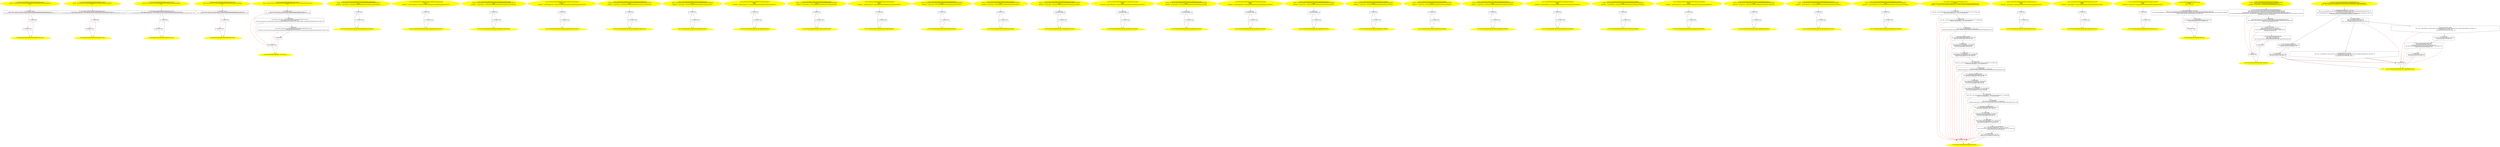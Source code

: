 /* @generated */
digraph cfg {
"org.junit.tests.running.methods.ParameterizedTestMethodTest$EverythingWrong.<init>().a86c0c0cdabf65c8846165113c05c9bc_1" [label="1: Start ParameterizedTestMethodTest$EverythingWrong.<init>()\nFormals:  this:org.junit.tests.running.methods.ParameterizedTestMethodTest$EverythingWrong*\nLocals:  \n  " color=yellow style=filled]
	

	 "org.junit.tests.running.methods.ParameterizedTestMethodTest$EverythingWrong.<init>().a86c0c0cdabf65c8846165113c05c9bc_1" -> "org.junit.tests.running.methods.ParameterizedTestMethodTest$EverythingWrong.<init>().a86c0c0cdabf65c8846165113c05c9bc_4" ;
"org.junit.tests.running.methods.ParameterizedTestMethodTest$EverythingWrong.<init>().a86c0c0cdabf65c8846165113c05c9bc_2" [label="2: Exit ParameterizedTestMethodTest$EverythingWrong.<init>() \n  " color=yellow style=filled]
	

"org.junit.tests.running.methods.ParameterizedTestMethodTest$EverythingWrong.<init>().a86c0c0cdabf65c8846165113c05c9bc_3" [label="3:  exceptions sink \n  " shape="box"]
	

	 "org.junit.tests.running.methods.ParameterizedTestMethodTest$EverythingWrong.<init>().a86c0c0cdabf65c8846165113c05c9bc_3" -> "org.junit.tests.running.methods.ParameterizedTestMethodTest$EverythingWrong.<init>().a86c0c0cdabf65c8846165113c05c9bc_2" ;
"org.junit.tests.running.methods.ParameterizedTestMethodTest$EverythingWrong.<init>().a86c0c0cdabf65c8846165113c05c9bc_4" [label="4:  Call Object.<init>() \n   n$0=*&this:org.junit.tests.running.methods.ParameterizedTestMethodTest$EverythingWrong* [line 27]\n  n$1=_fun_Object.<init>()(n$0:org.junit.tests.running.methods.ParameterizedTestMethodTest$EverythingWrong*) [line 27]\n " shape="box"]
	

	 "org.junit.tests.running.methods.ParameterizedTestMethodTest$EverythingWrong.<init>().a86c0c0cdabf65c8846165113c05c9bc_4" -> "org.junit.tests.running.methods.ParameterizedTestMethodTest$EverythingWrong.<init>().a86c0c0cdabf65c8846165113c05c9bc_5" ;
	 "org.junit.tests.running.methods.ParameterizedTestMethodTest$EverythingWrong.<init>().a86c0c0cdabf65c8846165113c05c9bc_4" -> "org.junit.tests.running.methods.ParameterizedTestMethodTest$EverythingWrong.<init>().a86c0c0cdabf65c8846165113c05c9bc_3" [color="red" ];
"org.junit.tests.running.methods.ParameterizedTestMethodTest$EverythingWrong.<init>().a86c0c0cdabf65c8846165113c05c9bc_5" [label="5:  method_body \n  " shape="box"]
	

	 "org.junit.tests.running.methods.ParameterizedTestMethodTest$EverythingWrong.<init>().a86c0c0cdabf65c8846165113c05c9bc_5" -> "org.junit.tests.running.methods.ParameterizedTestMethodTest$EverythingWrong.<init>().a86c0c0cdabf65c8846165113c05c9bc_2" ;
	 "org.junit.tests.running.methods.ParameterizedTestMethodTest$EverythingWrong.<init>().a86c0c0cdabf65c8846165113c05c9bc_5" -> "org.junit.tests.running.methods.ParameterizedTestMethodTest$EverythingWrong.<init>().a86c0c0cdabf65c8846165113c05c9bc_3" [color="red" ];
"org.junit.tests.running.methods.ParameterizedTestMethodTest$SubShadows.<init>().9157f7ce206c90e08fef03125c8e9dfb_1" [label="1: Start ParameterizedTestMethodTest$SubShadows.<init>()\nFormals:  this:org.junit.tests.running.methods.ParameterizedTestMethodTest$SubShadows*\nLocals:  \n  " color=yellow style=filled]
	

	 "org.junit.tests.running.methods.ParameterizedTestMethodTest$SubShadows.<init>().9157f7ce206c90e08fef03125c8e9dfb_1" -> "org.junit.tests.running.methods.ParameterizedTestMethodTest$SubShadows.<init>().9157f7ce206c90e08fef03125c8e9dfb_4" ;
"org.junit.tests.running.methods.ParameterizedTestMethodTest$SubShadows.<init>().9157f7ce206c90e08fef03125c8e9dfb_2" [label="2: Exit ParameterizedTestMethodTest$SubShadows.<init>() \n  " color=yellow style=filled]
	

"org.junit.tests.running.methods.ParameterizedTestMethodTest$SubShadows.<init>().9157f7ce206c90e08fef03125c8e9dfb_3" [label="3:  exceptions sink \n  " shape="box"]
	

	 "org.junit.tests.running.methods.ParameterizedTestMethodTest$SubShadows.<init>().9157f7ce206c90e08fef03125c8e9dfb_3" -> "org.junit.tests.running.methods.ParameterizedTestMethodTest$SubShadows.<init>().9157f7ce206c90e08fef03125c8e9dfb_2" ;
"org.junit.tests.running.methods.ParameterizedTestMethodTest$SubShadows.<init>().9157f7ce206c90e08fef03125c8e9dfb_4" [label="4:  Call ParameterizedTestMethodTest$SuperWrong.<init>() \n   n$0=*&this:org.junit.tests.running.methods.ParameterizedTestMethodTest$SubShadows* [line 151]\n  n$1=_fun_ParameterizedTestMethodTest$SuperWrong.<init>()(n$0:org.junit.tests.running.methods.ParameterizedTestMethodTest$SubShadows*) [line 151]\n " shape="box"]
	

	 "org.junit.tests.running.methods.ParameterizedTestMethodTest$SubShadows.<init>().9157f7ce206c90e08fef03125c8e9dfb_4" -> "org.junit.tests.running.methods.ParameterizedTestMethodTest$SubShadows.<init>().9157f7ce206c90e08fef03125c8e9dfb_5" ;
	 "org.junit.tests.running.methods.ParameterizedTestMethodTest$SubShadows.<init>().9157f7ce206c90e08fef03125c8e9dfb_4" -> "org.junit.tests.running.methods.ParameterizedTestMethodTest$SubShadows.<init>().9157f7ce206c90e08fef03125c8e9dfb_3" [color="red" ];
"org.junit.tests.running.methods.ParameterizedTestMethodTest$SubShadows.<init>().9157f7ce206c90e08fef03125c8e9dfb_5" [label="5:  method_body \n  " shape="box"]
	

	 "org.junit.tests.running.methods.ParameterizedTestMethodTest$SubShadows.<init>().9157f7ce206c90e08fef03125c8e9dfb_5" -> "org.junit.tests.running.methods.ParameterizedTestMethodTest$SubShadows.<init>().9157f7ce206c90e08fef03125c8e9dfb_2" ;
	 "org.junit.tests.running.methods.ParameterizedTestMethodTest$SubShadows.<init>().9157f7ce206c90e08fef03125c8e9dfb_5" -> "org.junit.tests.running.methods.ParameterizedTestMethodTest$SubShadows.<init>().9157f7ce206c90e08fef03125c8e9dfb_3" [color="red" ];
"org.junit.tests.running.methods.ParameterizedTestMethodTest$SubWrong.<init>().412e8be5e451cde6a63e1bfd5b4a2620_1" [label="1: Start ParameterizedTestMethodTest$SubWrong.<init>()\nFormals:  this:org.junit.tests.running.methods.ParameterizedTestMethodTest$SubWrong*\nLocals:  \n  " color=yellow style=filled]
	

	 "org.junit.tests.running.methods.ParameterizedTestMethodTest$SubWrong.<init>().412e8be5e451cde6a63e1bfd5b4a2620_1" -> "org.junit.tests.running.methods.ParameterizedTestMethodTest$SubWrong.<init>().412e8be5e451cde6a63e1bfd5b4a2620_4" ;
"org.junit.tests.running.methods.ParameterizedTestMethodTest$SubWrong.<init>().412e8be5e451cde6a63e1bfd5b4a2620_2" [label="2: Exit ParameterizedTestMethodTest$SubWrong.<init>() \n  " color=yellow style=filled]
	

"org.junit.tests.running.methods.ParameterizedTestMethodTest$SubWrong.<init>().412e8be5e451cde6a63e1bfd5b4a2620_3" [label="3:  exceptions sink \n  " shape="box"]
	

	 "org.junit.tests.running.methods.ParameterizedTestMethodTest$SubWrong.<init>().412e8be5e451cde6a63e1bfd5b4a2620_3" -> "org.junit.tests.running.methods.ParameterizedTestMethodTest$SubWrong.<init>().412e8be5e451cde6a63e1bfd5b4a2620_2" ;
"org.junit.tests.running.methods.ParameterizedTestMethodTest$SubWrong.<init>().412e8be5e451cde6a63e1bfd5b4a2620_4" [label="4:  Call ParameterizedTestMethodTest$SuperWrong.<init>() \n   n$0=*&this:org.junit.tests.running.methods.ParameterizedTestMethodTest$SubWrong* [line 145]\n  n$1=_fun_ParameterizedTestMethodTest$SuperWrong.<init>()(n$0:org.junit.tests.running.methods.ParameterizedTestMethodTest$SubWrong*) [line 145]\n " shape="box"]
	

	 "org.junit.tests.running.methods.ParameterizedTestMethodTest$SubWrong.<init>().412e8be5e451cde6a63e1bfd5b4a2620_4" -> "org.junit.tests.running.methods.ParameterizedTestMethodTest$SubWrong.<init>().412e8be5e451cde6a63e1bfd5b4a2620_5" ;
	 "org.junit.tests.running.methods.ParameterizedTestMethodTest$SubWrong.<init>().412e8be5e451cde6a63e1bfd5b4a2620_4" -> "org.junit.tests.running.methods.ParameterizedTestMethodTest$SubWrong.<init>().412e8be5e451cde6a63e1bfd5b4a2620_3" [color="red" ];
"org.junit.tests.running.methods.ParameterizedTestMethodTest$SubWrong.<init>().412e8be5e451cde6a63e1bfd5b4a2620_5" [label="5:  method_body \n  " shape="box"]
	

	 "org.junit.tests.running.methods.ParameterizedTestMethodTest$SubWrong.<init>().412e8be5e451cde6a63e1bfd5b4a2620_5" -> "org.junit.tests.running.methods.ParameterizedTestMethodTest$SubWrong.<init>().412e8be5e451cde6a63e1bfd5b4a2620_2" ;
	 "org.junit.tests.running.methods.ParameterizedTestMethodTest$SubWrong.<init>().412e8be5e451cde6a63e1bfd5b4a2620_5" -> "org.junit.tests.running.methods.ParameterizedTestMethodTest$SubWrong.<init>().412e8be5e451cde6a63e1bfd5b4a2620_3" [color="red" ];
"org.junit.tests.running.methods.ParameterizedTestMethodTest$SuperWrong.<init>().819c00a74b5b1910883c88b724a6a4be_1" [label="1: Start ParameterizedTestMethodTest$SuperWrong.<init>()\nFormals:  this:org.junit.tests.running.methods.ParameterizedTestMethodTest$SuperWrong*\nLocals:  \n  " color=yellow style=filled]
	

	 "org.junit.tests.running.methods.ParameterizedTestMethodTest$SuperWrong.<init>().819c00a74b5b1910883c88b724a6a4be_1" -> "org.junit.tests.running.methods.ParameterizedTestMethodTest$SuperWrong.<init>().819c00a74b5b1910883c88b724a6a4be_4" ;
"org.junit.tests.running.methods.ParameterizedTestMethodTest$SuperWrong.<init>().819c00a74b5b1910883c88b724a6a4be_2" [label="2: Exit ParameterizedTestMethodTest$SuperWrong.<init>() \n  " color=yellow style=filled]
	

"org.junit.tests.running.methods.ParameterizedTestMethodTest$SuperWrong.<init>().819c00a74b5b1910883c88b724a6a4be_3" [label="3:  exceptions sink \n  " shape="box"]
	

	 "org.junit.tests.running.methods.ParameterizedTestMethodTest$SuperWrong.<init>().819c00a74b5b1910883c88b724a6a4be_3" -> "org.junit.tests.running.methods.ParameterizedTestMethodTest$SuperWrong.<init>().819c00a74b5b1910883c88b724a6a4be_2" ;
"org.junit.tests.running.methods.ParameterizedTestMethodTest$SuperWrong.<init>().819c00a74b5b1910883c88b724a6a4be_4" [label="4:  Call Object.<init>() \n   n$0=*&this:org.junit.tests.running.methods.ParameterizedTestMethodTest$SuperWrong* [line 139]\n  n$1=_fun_Object.<init>()(n$0:org.junit.tests.running.methods.ParameterizedTestMethodTest$SuperWrong*) [line 139]\n " shape="box"]
	

	 "org.junit.tests.running.methods.ParameterizedTestMethodTest$SuperWrong.<init>().819c00a74b5b1910883c88b724a6a4be_4" -> "org.junit.tests.running.methods.ParameterizedTestMethodTest$SuperWrong.<init>().819c00a74b5b1910883c88b724a6a4be_5" ;
	 "org.junit.tests.running.methods.ParameterizedTestMethodTest$SuperWrong.<init>().819c00a74b5b1910883c88b724a6a4be_4" -> "org.junit.tests.running.methods.ParameterizedTestMethodTest$SuperWrong.<init>().819c00a74b5b1910883c88b724a6a4be_3" [color="red" ];
"org.junit.tests.running.methods.ParameterizedTestMethodTest$SuperWrong.<init>().819c00a74b5b1910883c88b724a6a4be_5" [label="5:  method_body \n  " shape="box"]
	

	 "org.junit.tests.running.methods.ParameterizedTestMethodTest$SuperWrong.<init>().819c00a74b5b1910883c88b724a6a4be_5" -> "org.junit.tests.running.methods.ParameterizedTestMethodTest$SuperWrong.<init>().819c00a74b5b1910883c88b724a6a4be_2" ;
	 "org.junit.tests.running.methods.ParameterizedTestMethodTest$SuperWrong.<init>().819c00a74b5b1910883c88b724a6a4be_5" -> "org.junit.tests.running.methods.ParameterizedTestMethodTest$SuperWrong.<init>().819c00a74b5b1910883c88b724a6a4be_3" [color="red" ];
"org.junit.tests.running.methods.ParameterizedTestMethodTest.<init>(java.lang.Class,int).3322995762b4c00562c917c56e13fcf0_1" [label="1: Start ParameterizedTestMethodTest.<init>(Class,int)\nFormals:  this:org.junit.tests.running.methods.ParameterizedTestMethodTest* class1:java.lang.Class* errorCount:int\nLocals:  \n  " color=yellow style=filled]
	

	 "org.junit.tests.running.methods.ParameterizedTestMethodTest.<init>(java.lang.Class,int).3322995762b4c00562c917c56e13fcf0_1" -> "org.junit.tests.running.methods.ParameterizedTestMethodTest.<init>(java.lang.Class,int).3322995762b4c00562c917c56e13fcf0_4" ;
"org.junit.tests.running.methods.ParameterizedTestMethodTest.<init>(java.lang.Class,int).3322995762b4c00562c917c56e13fcf0_2" [label="2: Exit ParameterizedTestMethodTest.<init>(Class,int) \n  " color=yellow style=filled]
	

"org.junit.tests.running.methods.ParameterizedTestMethodTest.<init>(java.lang.Class,int).3322995762b4c00562c917c56e13fcf0_3" [label="3:  exceptions sink \n  " shape="box"]
	

	 "org.junit.tests.running.methods.ParameterizedTestMethodTest.<init>(java.lang.Class,int).3322995762b4c00562c917c56e13fcf0_3" -> "org.junit.tests.running.methods.ParameterizedTestMethodTest.<init>(java.lang.Class,int).3322995762b4c00562c917c56e13fcf0_2" ;
"org.junit.tests.running.methods.ParameterizedTestMethodTest.<init>(java.lang.Class,int).3322995762b4c00562c917c56e13fcf0_4" [label="4:  Call Object.<init>() \n   n$0=*&this:org.junit.tests.running.methods.ParameterizedTestMethodTest* [line 158]\n  n$1=_fun_Object.<init>()(n$0:org.junit.tests.running.methods.ParameterizedTestMethodTest*) [line 158]\n " shape="box"]
	

	 "org.junit.tests.running.methods.ParameterizedTestMethodTest.<init>(java.lang.Class,int).3322995762b4c00562c917c56e13fcf0_4" -> "org.junit.tests.running.methods.ParameterizedTestMethodTest.<init>(java.lang.Class,int).3322995762b4c00562c917c56e13fcf0_5" ;
	 "org.junit.tests.running.methods.ParameterizedTestMethodTest.<init>(java.lang.Class,int).3322995762b4c00562c917c56e13fcf0_4" -> "org.junit.tests.running.methods.ParameterizedTestMethodTest.<init>(java.lang.Class,int).3322995762b4c00562c917c56e13fcf0_3" [color="red" ];
"org.junit.tests.running.methods.ParameterizedTestMethodTest.<init>(java.lang.Class,int).3322995762b4c00562c917c56e13fcf0_5" [label="5:  method_body \n   n$2=*&this:org.junit.tests.running.methods.ParameterizedTestMethodTest* [line 159]\n  n$3=*&class1:java.lang.Class* [line 159]\n  *n$2.fClass:org.junit.tests.running.methods.ParameterizedTestMethodTest(root org.junit.tests.running.methods.ParameterizedTestMethodTest)=n$3 [line 159]\n " shape="box"]
	

	 "org.junit.tests.running.methods.ParameterizedTestMethodTest.<init>(java.lang.Class,int).3322995762b4c00562c917c56e13fcf0_5" -> "org.junit.tests.running.methods.ParameterizedTestMethodTest.<init>(java.lang.Class,int).3322995762b4c00562c917c56e13fcf0_6" ;
	 "org.junit.tests.running.methods.ParameterizedTestMethodTest.<init>(java.lang.Class,int).3322995762b4c00562c917c56e13fcf0_5" -> "org.junit.tests.running.methods.ParameterizedTestMethodTest.<init>(java.lang.Class,int).3322995762b4c00562c917c56e13fcf0_3" [color="red" ];
"org.junit.tests.running.methods.ParameterizedTestMethodTest.<init>(java.lang.Class,int).3322995762b4c00562c917c56e13fcf0_6" [label="6:  method_body \n   n$4=*&this:org.junit.tests.running.methods.ParameterizedTestMethodTest* [line 160]\n  n$5=*&errorCount:int [line 160]\n  *n$4.fErrorCount:org.junit.tests.running.methods.ParameterizedTestMethodTest(root org.junit.tests.running.methods.ParameterizedTestMethodTest)=n$5 [line 160]\n " shape="box"]
	

	 "org.junit.tests.running.methods.ParameterizedTestMethodTest.<init>(java.lang.Class,int).3322995762b4c00562c917c56e13fcf0_6" -> "org.junit.tests.running.methods.ParameterizedTestMethodTest.<init>(java.lang.Class,int).3322995762b4c00562c917c56e13fcf0_7" ;
	 "org.junit.tests.running.methods.ParameterizedTestMethodTest.<init>(java.lang.Class,int).3322995762b4c00562c917c56e13fcf0_6" -> "org.junit.tests.running.methods.ParameterizedTestMethodTest.<init>(java.lang.Class,int).3322995762b4c00562c917c56e13fcf0_3" [color="red" ];
"org.junit.tests.running.methods.ParameterizedTestMethodTest.<init>(java.lang.Class,int).3322995762b4c00562c917c56e13fcf0_7" [label="7:  method_body \n  " shape="box"]
	

	 "org.junit.tests.running.methods.ParameterizedTestMethodTest.<init>(java.lang.Class,int).3322995762b4c00562c917c56e13fcf0_7" -> "org.junit.tests.running.methods.ParameterizedTestMethodTest.<init>(java.lang.Class,int).3322995762b4c00562c917c56e13fcf0_2" ;
	 "org.junit.tests.running.methods.ParameterizedTestMethodTest.<init>(java.lang.Class,int).3322995762b4c00562c917c56e13fcf0_7" -> "org.junit.tests.running.methods.ParameterizedTestMethodTest.<init>(java.lang.Class,int).3322995762b4c00562c917c56e13fcf0_3" [color="red" ];
"org.junit.tests.running.methods.ParameterizedTestMethodTest$EverythingWrong.argumentsA(int):void.4dd9a4d0698855656134777e9904f7d7_1" [label="1: Start void ParameterizedTestMethodTest$EverythingWrong.argumentsA(int)\nFormals:  this:org.junit.tests.running.methods.ParameterizedTestMethodTest$EverythingWrong* i:int\nLocals: \nAnnotation: <_org.junit.After> void ParameterizedTestMethodTest$EverythingWrong.argumentsA(int)() \n  " color=yellow style=filled]
	

	 "org.junit.tests.running.methods.ParameterizedTestMethodTest$EverythingWrong.argumentsA(int):void.4dd9a4d0698855656134777e9904f7d7_1" -> "org.junit.tests.running.methods.ParameterizedTestMethodTest$EverythingWrong.argumentsA(int):void.4dd9a4d0698855656134777e9904f7d7_4" ;
"org.junit.tests.running.methods.ParameterizedTestMethodTest$EverythingWrong.argumentsA(int):void.4dd9a4d0698855656134777e9904f7d7_2" [label="2: Exit void ParameterizedTestMethodTest$EverythingWrong.argumentsA(int) \n  " color=yellow style=filled]
	

"org.junit.tests.running.methods.ParameterizedTestMethodTest$EverythingWrong.argumentsA(int):void.4dd9a4d0698855656134777e9904f7d7_3" [label="3:  exceptions sink \n  " shape="box"]
	

	 "org.junit.tests.running.methods.ParameterizedTestMethodTest$EverythingWrong.argumentsA(int):void.4dd9a4d0698855656134777e9904f7d7_3" -> "org.junit.tests.running.methods.ParameterizedTestMethodTest$EverythingWrong.argumentsA(int):void.4dd9a4d0698855656134777e9904f7d7_2" ;
"org.junit.tests.running.methods.ParameterizedTestMethodTest$EverythingWrong.argumentsA(int):void.4dd9a4d0698855656134777e9904f7d7_4" [label="4:  method_body \n  " shape="box"]
	

	 "org.junit.tests.running.methods.ParameterizedTestMethodTest$EverythingWrong.argumentsA(int):void.4dd9a4d0698855656134777e9904f7d7_4" -> "org.junit.tests.running.methods.ParameterizedTestMethodTest$EverythingWrong.argumentsA(int):void.4dd9a4d0698855656134777e9904f7d7_2" ;
	 "org.junit.tests.running.methods.ParameterizedTestMethodTest$EverythingWrong.argumentsA(int):void.4dd9a4d0698855656134777e9904f7d7_4" -> "org.junit.tests.running.methods.ParameterizedTestMethodTest$EverythingWrong.argumentsA(int):void.4dd9a4d0698855656134777e9904f7d7_3" [color="red" ];
"org.junit.tests.running.methods.ParameterizedTestMethodTest$EverythingWrong.argumentsAC(int):void.971f6a903387d47c896aa60b9c34bb2b_1" [label="1: Start void ParameterizedTestMethodTest$EverythingWrong.argumentsAC(int)\nFormals:  i:int\nLocals: \nAnnotation: <_org.junit.AfterClass> void ParameterizedTestMethodTest$EverythingWrong.argumentsAC(int)() \n  " color=yellow style=filled]
	

	 "org.junit.tests.running.methods.ParameterizedTestMethodTest$EverythingWrong.argumentsAC(int):void.971f6a903387d47c896aa60b9c34bb2b_1" -> "org.junit.tests.running.methods.ParameterizedTestMethodTest$EverythingWrong.argumentsAC(int):void.971f6a903387d47c896aa60b9c34bb2b_4" ;
"org.junit.tests.running.methods.ParameterizedTestMethodTest$EverythingWrong.argumentsAC(int):void.971f6a903387d47c896aa60b9c34bb2b_2" [label="2: Exit void ParameterizedTestMethodTest$EverythingWrong.argumentsAC(int) \n  " color=yellow style=filled]
	

"org.junit.tests.running.methods.ParameterizedTestMethodTest$EverythingWrong.argumentsAC(int):void.971f6a903387d47c896aa60b9c34bb2b_3" [label="3:  exceptions sink \n  " shape="box"]
	

	 "org.junit.tests.running.methods.ParameterizedTestMethodTest$EverythingWrong.argumentsAC(int):void.971f6a903387d47c896aa60b9c34bb2b_3" -> "org.junit.tests.running.methods.ParameterizedTestMethodTest$EverythingWrong.argumentsAC(int):void.971f6a903387d47c896aa60b9c34bb2b_2" ;
"org.junit.tests.running.methods.ParameterizedTestMethodTest$EverythingWrong.argumentsAC(int):void.971f6a903387d47c896aa60b9c34bb2b_4" [label="4:  method_body \n  " shape="box"]
	

	 "org.junit.tests.running.methods.ParameterizedTestMethodTest$EverythingWrong.argumentsAC(int):void.971f6a903387d47c896aa60b9c34bb2b_4" -> "org.junit.tests.running.methods.ParameterizedTestMethodTest$EverythingWrong.argumentsAC(int):void.971f6a903387d47c896aa60b9c34bb2b_2" ;
	 "org.junit.tests.running.methods.ParameterizedTestMethodTest$EverythingWrong.argumentsAC(int):void.971f6a903387d47c896aa60b9c34bb2b_4" -> "org.junit.tests.running.methods.ParameterizedTestMethodTest$EverythingWrong.argumentsAC(int):void.971f6a903387d47c896aa60b9c34bb2b_3" [color="red" ];
"org.junit.tests.running.methods.ParameterizedTestMethodTest$EverythingWrong.argumentsB(int):void.2192a4930b7561950c1dada51f8627e9_1" [label="1: Start void ParameterizedTestMethodTest$EverythingWrong.argumentsB(int)\nFormals:  this:org.junit.tests.running.methods.ParameterizedTestMethodTest$EverythingWrong* i:int\nLocals: \nAnnotation: <_org.junit.Before> void ParameterizedTestMethodTest$EverythingWrong.argumentsB(int)() \n  " color=yellow style=filled]
	

	 "org.junit.tests.running.methods.ParameterizedTestMethodTest$EverythingWrong.argumentsB(int):void.2192a4930b7561950c1dada51f8627e9_1" -> "org.junit.tests.running.methods.ParameterizedTestMethodTest$EverythingWrong.argumentsB(int):void.2192a4930b7561950c1dada51f8627e9_4" ;
"org.junit.tests.running.methods.ParameterizedTestMethodTest$EverythingWrong.argumentsB(int):void.2192a4930b7561950c1dada51f8627e9_2" [label="2: Exit void ParameterizedTestMethodTest$EverythingWrong.argumentsB(int) \n  " color=yellow style=filled]
	

"org.junit.tests.running.methods.ParameterizedTestMethodTest$EverythingWrong.argumentsB(int):void.2192a4930b7561950c1dada51f8627e9_3" [label="3:  exceptions sink \n  " shape="box"]
	

	 "org.junit.tests.running.methods.ParameterizedTestMethodTest$EverythingWrong.argumentsB(int):void.2192a4930b7561950c1dada51f8627e9_3" -> "org.junit.tests.running.methods.ParameterizedTestMethodTest$EverythingWrong.argumentsB(int):void.2192a4930b7561950c1dada51f8627e9_2" ;
"org.junit.tests.running.methods.ParameterizedTestMethodTest$EverythingWrong.argumentsB(int):void.2192a4930b7561950c1dada51f8627e9_4" [label="4:  method_body \n  " shape="box"]
	

	 "org.junit.tests.running.methods.ParameterizedTestMethodTest$EverythingWrong.argumentsB(int):void.2192a4930b7561950c1dada51f8627e9_4" -> "org.junit.tests.running.methods.ParameterizedTestMethodTest$EverythingWrong.argumentsB(int):void.2192a4930b7561950c1dada51f8627e9_2" ;
	 "org.junit.tests.running.methods.ParameterizedTestMethodTest$EverythingWrong.argumentsB(int):void.2192a4930b7561950c1dada51f8627e9_4" -> "org.junit.tests.running.methods.ParameterizedTestMethodTest$EverythingWrong.argumentsB(int):void.2192a4930b7561950c1dada51f8627e9_3" [color="red" ];
"org.junit.tests.running.methods.ParameterizedTestMethodTest$EverythingWrong.argumentsBC(int):void.d9c25c128194a3c2a535afc554bef013_1" [label="1: Start void ParameterizedTestMethodTest$EverythingWrong.argumentsBC(int)\nFormals:  i:int\nLocals: \nAnnotation: <_org.junit.BeforeClass> void ParameterizedTestMethodTest$EverythingWrong.argumentsBC(int)() \n  " color=yellow style=filled]
	

	 "org.junit.tests.running.methods.ParameterizedTestMethodTest$EverythingWrong.argumentsBC(int):void.d9c25c128194a3c2a535afc554bef013_1" -> "org.junit.tests.running.methods.ParameterizedTestMethodTest$EverythingWrong.argumentsBC(int):void.d9c25c128194a3c2a535afc554bef013_4" ;
"org.junit.tests.running.methods.ParameterizedTestMethodTest$EverythingWrong.argumentsBC(int):void.d9c25c128194a3c2a535afc554bef013_2" [label="2: Exit void ParameterizedTestMethodTest$EverythingWrong.argumentsBC(int) \n  " color=yellow style=filled]
	

"org.junit.tests.running.methods.ParameterizedTestMethodTest$EverythingWrong.argumentsBC(int):void.d9c25c128194a3c2a535afc554bef013_3" [label="3:  exceptions sink \n  " shape="box"]
	

	 "org.junit.tests.running.methods.ParameterizedTestMethodTest$EverythingWrong.argumentsBC(int):void.d9c25c128194a3c2a535afc554bef013_3" -> "org.junit.tests.running.methods.ParameterizedTestMethodTest$EverythingWrong.argumentsBC(int):void.d9c25c128194a3c2a535afc554bef013_2" ;
"org.junit.tests.running.methods.ParameterizedTestMethodTest$EverythingWrong.argumentsBC(int):void.d9c25c128194a3c2a535afc554bef013_4" [label="4:  method_body \n  " shape="box"]
	

	 "org.junit.tests.running.methods.ParameterizedTestMethodTest$EverythingWrong.argumentsBC(int):void.d9c25c128194a3c2a535afc554bef013_4" -> "org.junit.tests.running.methods.ParameterizedTestMethodTest$EverythingWrong.argumentsBC(int):void.d9c25c128194a3c2a535afc554bef013_2" ;
	 "org.junit.tests.running.methods.ParameterizedTestMethodTest$EverythingWrong.argumentsBC(int):void.d9c25c128194a3c2a535afc554bef013_4" -> "org.junit.tests.running.methods.ParameterizedTestMethodTest$EverythingWrong.argumentsBC(int):void.d9c25c128194a3c2a535afc554bef013_3" [color="red" ];
"org.junit.tests.running.methods.ParameterizedTestMethodTest$EverythingWrong.argumentsT(int):void.4d6e3dcdca04a50b3aae7d883adac7df_1" [label="1: Start void ParameterizedTestMethodTest$EverythingWrong.argumentsT(int)\nFormals:  this:org.junit.tests.running.methods.ParameterizedTestMethodTest$EverythingWrong* i:int\nLocals: \nAnnotation: <_org.junit.Test> void ParameterizedTestMethodTest$EverythingWrong.argumentsT(int)() \n  " color=yellow style=filled]
	

	 "org.junit.tests.running.methods.ParameterizedTestMethodTest$EverythingWrong.argumentsT(int):void.4d6e3dcdca04a50b3aae7d883adac7df_1" -> "org.junit.tests.running.methods.ParameterizedTestMethodTest$EverythingWrong.argumentsT(int):void.4d6e3dcdca04a50b3aae7d883adac7df_4" ;
"org.junit.tests.running.methods.ParameterizedTestMethodTest$EverythingWrong.argumentsT(int):void.4d6e3dcdca04a50b3aae7d883adac7df_2" [label="2: Exit void ParameterizedTestMethodTest$EverythingWrong.argumentsT(int) \n  " color=yellow style=filled]
	

"org.junit.tests.running.methods.ParameterizedTestMethodTest$EverythingWrong.argumentsT(int):void.4d6e3dcdca04a50b3aae7d883adac7df_3" [label="3:  exceptions sink \n  " shape="box"]
	

	 "org.junit.tests.running.methods.ParameterizedTestMethodTest$EverythingWrong.argumentsT(int):void.4d6e3dcdca04a50b3aae7d883adac7df_3" -> "org.junit.tests.running.methods.ParameterizedTestMethodTest$EverythingWrong.argumentsT(int):void.4d6e3dcdca04a50b3aae7d883adac7df_2" ;
"org.junit.tests.running.methods.ParameterizedTestMethodTest$EverythingWrong.argumentsT(int):void.4d6e3dcdca04a50b3aae7d883adac7df_4" [label="4:  method_body \n  " shape="box"]
	

	 "org.junit.tests.running.methods.ParameterizedTestMethodTest$EverythingWrong.argumentsT(int):void.4d6e3dcdca04a50b3aae7d883adac7df_4" -> "org.junit.tests.running.methods.ParameterizedTestMethodTest$EverythingWrong.argumentsT(int):void.4d6e3dcdca04a50b3aae7d883adac7df_2" ;
	 "org.junit.tests.running.methods.ParameterizedTestMethodTest$EverythingWrong.argumentsT(int):void.4d6e3dcdca04a50b3aae7d883adac7df_4" -> "org.junit.tests.running.methods.ParameterizedTestMethodTest$EverythingWrong.argumentsT(int):void.4d6e3dcdca04a50b3aae7d883adac7df_3" [color="red" ];
"org.junit.tests.running.methods.ParameterizedTestMethodTest$EverythingWrong.fineA():void.70728d08c572ab2aaa039fbb373f9675_1" [label="1: Start void ParameterizedTestMethodTest$EverythingWrong.fineA()\nFormals:  this:org.junit.tests.running.methods.ParameterizedTestMethodTest$EverythingWrong*\nLocals: \nAnnotation: <_org.junit.After> void ParameterizedTestMethodTest$EverythingWrong.fineA()() \n  " color=yellow style=filled]
	

	 "org.junit.tests.running.methods.ParameterizedTestMethodTest$EverythingWrong.fineA():void.70728d08c572ab2aaa039fbb373f9675_1" -> "org.junit.tests.running.methods.ParameterizedTestMethodTest$EverythingWrong.fineA():void.70728d08c572ab2aaa039fbb373f9675_4" ;
"org.junit.tests.running.methods.ParameterizedTestMethodTest$EverythingWrong.fineA():void.70728d08c572ab2aaa039fbb373f9675_2" [label="2: Exit void ParameterizedTestMethodTest$EverythingWrong.fineA() \n  " color=yellow style=filled]
	

"org.junit.tests.running.methods.ParameterizedTestMethodTest$EverythingWrong.fineA():void.70728d08c572ab2aaa039fbb373f9675_3" [label="3:  exceptions sink \n  " shape="box"]
	

	 "org.junit.tests.running.methods.ParameterizedTestMethodTest$EverythingWrong.fineA():void.70728d08c572ab2aaa039fbb373f9675_3" -> "org.junit.tests.running.methods.ParameterizedTestMethodTest$EverythingWrong.fineA():void.70728d08c572ab2aaa039fbb373f9675_2" ;
"org.junit.tests.running.methods.ParameterizedTestMethodTest$EverythingWrong.fineA():void.70728d08c572ab2aaa039fbb373f9675_4" [label="4:  method_body \n  " shape="box"]
	

	 "org.junit.tests.running.methods.ParameterizedTestMethodTest$EverythingWrong.fineA():void.70728d08c572ab2aaa039fbb373f9675_4" -> "org.junit.tests.running.methods.ParameterizedTestMethodTest$EverythingWrong.fineA():void.70728d08c572ab2aaa039fbb373f9675_2" ;
	 "org.junit.tests.running.methods.ParameterizedTestMethodTest$EverythingWrong.fineA():void.70728d08c572ab2aaa039fbb373f9675_4" -> "org.junit.tests.running.methods.ParameterizedTestMethodTest$EverythingWrong.fineA():void.70728d08c572ab2aaa039fbb373f9675_3" [color="red" ];
"org.junit.tests.running.methods.ParameterizedTestMethodTest$EverythingWrong.fineAC():void.bcfa8480805f6ce097a3d65506553ace_1" [label="1: Start void ParameterizedTestMethodTest$EverythingWrong.fineAC()\nFormals: \nLocals: \nAnnotation: <_org.junit.AfterClass> void ParameterizedTestMethodTest$EverythingWrong.fineAC()() \n  " color=yellow style=filled]
	

	 "org.junit.tests.running.methods.ParameterizedTestMethodTest$EverythingWrong.fineAC():void.bcfa8480805f6ce097a3d65506553ace_1" -> "org.junit.tests.running.methods.ParameterizedTestMethodTest$EverythingWrong.fineAC():void.bcfa8480805f6ce097a3d65506553ace_4" ;
"org.junit.tests.running.methods.ParameterizedTestMethodTest$EverythingWrong.fineAC():void.bcfa8480805f6ce097a3d65506553ace_2" [label="2: Exit void ParameterizedTestMethodTest$EverythingWrong.fineAC() \n  " color=yellow style=filled]
	

"org.junit.tests.running.methods.ParameterizedTestMethodTest$EverythingWrong.fineAC():void.bcfa8480805f6ce097a3d65506553ace_3" [label="3:  exceptions sink \n  " shape="box"]
	

	 "org.junit.tests.running.methods.ParameterizedTestMethodTest$EverythingWrong.fineAC():void.bcfa8480805f6ce097a3d65506553ace_3" -> "org.junit.tests.running.methods.ParameterizedTestMethodTest$EverythingWrong.fineAC():void.bcfa8480805f6ce097a3d65506553ace_2" ;
"org.junit.tests.running.methods.ParameterizedTestMethodTest$EverythingWrong.fineAC():void.bcfa8480805f6ce097a3d65506553ace_4" [label="4:  method_body \n  " shape="box"]
	

	 "org.junit.tests.running.methods.ParameterizedTestMethodTest$EverythingWrong.fineAC():void.bcfa8480805f6ce097a3d65506553ace_4" -> "org.junit.tests.running.methods.ParameterizedTestMethodTest$EverythingWrong.fineAC():void.bcfa8480805f6ce097a3d65506553ace_2" ;
	 "org.junit.tests.running.methods.ParameterizedTestMethodTest$EverythingWrong.fineAC():void.bcfa8480805f6ce097a3d65506553ace_4" -> "org.junit.tests.running.methods.ParameterizedTestMethodTest$EverythingWrong.fineAC():void.bcfa8480805f6ce097a3d65506553ace_3" [color="red" ];
"org.junit.tests.running.methods.ParameterizedTestMethodTest$EverythingWrong.fineB():void.0f9375307a0fb97581ac5e8f10ff0b4d_1" [label="1: Start void ParameterizedTestMethodTest$EverythingWrong.fineB()\nFormals:  this:org.junit.tests.running.methods.ParameterizedTestMethodTest$EverythingWrong*\nLocals: \nAnnotation: <_org.junit.Before> void ParameterizedTestMethodTest$EverythingWrong.fineB()() \n  " color=yellow style=filled]
	

	 "org.junit.tests.running.methods.ParameterizedTestMethodTest$EverythingWrong.fineB():void.0f9375307a0fb97581ac5e8f10ff0b4d_1" -> "org.junit.tests.running.methods.ParameterizedTestMethodTest$EverythingWrong.fineB():void.0f9375307a0fb97581ac5e8f10ff0b4d_4" ;
"org.junit.tests.running.methods.ParameterizedTestMethodTest$EverythingWrong.fineB():void.0f9375307a0fb97581ac5e8f10ff0b4d_2" [label="2: Exit void ParameterizedTestMethodTest$EverythingWrong.fineB() \n  " color=yellow style=filled]
	

"org.junit.tests.running.methods.ParameterizedTestMethodTest$EverythingWrong.fineB():void.0f9375307a0fb97581ac5e8f10ff0b4d_3" [label="3:  exceptions sink \n  " shape="box"]
	

	 "org.junit.tests.running.methods.ParameterizedTestMethodTest$EverythingWrong.fineB():void.0f9375307a0fb97581ac5e8f10ff0b4d_3" -> "org.junit.tests.running.methods.ParameterizedTestMethodTest$EverythingWrong.fineB():void.0f9375307a0fb97581ac5e8f10ff0b4d_2" ;
"org.junit.tests.running.methods.ParameterizedTestMethodTest$EverythingWrong.fineB():void.0f9375307a0fb97581ac5e8f10ff0b4d_4" [label="4:  method_body \n  " shape="box"]
	

	 "org.junit.tests.running.methods.ParameterizedTestMethodTest$EverythingWrong.fineB():void.0f9375307a0fb97581ac5e8f10ff0b4d_4" -> "org.junit.tests.running.methods.ParameterizedTestMethodTest$EverythingWrong.fineB():void.0f9375307a0fb97581ac5e8f10ff0b4d_2" ;
	 "org.junit.tests.running.methods.ParameterizedTestMethodTest$EverythingWrong.fineB():void.0f9375307a0fb97581ac5e8f10ff0b4d_4" -> "org.junit.tests.running.methods.ParameterizedTestMethodTest$EverythingWrong.fineB():void.0f9375307a0fb97581ac5e8f10ff0b4d_3" [color="red" ];
"org.junit.tests.running.methods.ParameterizedTestMethodTest$EverythingWrong.fineBC():void.d92798abd6c98edcd39ac73a9471ffa0_1" [label="1: Start void ParameterizedTestMethodTest$EverythingWrong.fineBC()\nFormals: \nLocals: \nAnnotation: <_org.junit.BeforeClass> void ParameterizedTestMethodTest$EverythingWrong.fineBC()() \n  " color=yellow style=filled]
	

	 "org.junit.tests.running.methods.ParameterizedTestMethodTest$EverythingWrong.fineBC():void.d92798abd6c98edcd39ac73a9471ffa0_1" -> "org.junit.tests.running.methods.ParameterizedTestMethodTest$EverythingWrong.fineBC():void.d92798abd6c98edcd39ac73a9471ffa0_4" ;
"org.junit.tests.running.methods.ParameterizedTestMethodTest$EverythingWrong.fineBC():void.d92798abd6c98edcd39ac73a9471ffa0_2" [label="2: Exit void ParameterizedTestMethodTest$EverythingWrong.fineBC() \n  " color=yellow style=filled]
	

"org.junit.tests.running.methods.ParameterizedTestMethodTest$EverythingWrong.fineBC():void.d92798abd6c98edcd39ac73a9471ffa0_3" [label="3:  exceptions sink \n  " shape="box"]
	

	 "org.junit.tests.running.methods.ParameterizedTestMethodTest$EverythingWrong.fineBC():void.d92798abd6c98edcd39ac73a9471ffa0_3" -> "org.junit.tests.running.methods.ParameterizedTestMethodTest$EverythingWrong.fineBC():void.d92798abd6c98edcd39ac73a9471ffa0_2" ;
"org.junit.tests.running.methods.ParameterizedTestMethodTest$EverythingWrong.fineBC():void.d92798abd6c98edcd39ac73a9471ffa0_4" [label="4:  method_body \n  " shape="box"]
	

	 "org.junit.tests.running.methods.ParameterizedTestMethodTest$EverythingWrong.fineBC():void.d92798abd6c98edcd39ac73a9471ffa0_4" -> "org.junit.tests.running.methods.ParameterizedTestMethodTest$EverythingWrong.fineBC():void.d92798abd6c98edcd39ac73a9471ffa0_2" ;
	 "org.junit.tests.running.methods.ParameterizedTestMethodTest$EverythingWrong.fineBC():void.d92798abd6c98edcd39ac73a9471ffa0_4" -> "org.junit.tests.running.methods.ParameterizedTestMethodTest$EverythingWrong.fineBC():void.d92798abd6c98edcd39ac73a9471ffa0_3" [color="red" ];
"org.junit.tests.running.methods.ParameterizedTestMethodTest$EverythingWrong.fineT():void.b9d8c7e6bc5eebd1d0737624ebbbb4c1_1" [label="1: Start void ParameterizedTestMethodTest$EverythingWrong.fineT()\nFormals:  this:org.junit.tests.running.methods.ParameterizedTestMethodTest$EverythingWrong*\nLocals: \nAnnotation: <_org.junit.Test> void ParameterizedTestMethodTest$EverythingWrong.fineT()() \n  " color=yellow style=filled]
	

	 "org.junit.tests.running.methods.ParameterizedTestMethodTest$EverythingWrong.fineT():void.b9d8c7e6bc5eebd1d0737624ebbbb4c1_1" -> "org.junit.tests.running.methods.ParameterizedTestMethodTest$EverythingWrong.fineT():void.b9d8c7e6bc5eebd1d0737624ebbbb4c1_4" ;
"org.junit.tests.running.methods.ParameterizedTestMethodTest$EverythingWrong.fineT():void.b9d8c7e6bc5eebd1d0737624ebbbb4c1_2" [label="2: Exit void ParameterizedTestMethodTest$EverythingWrong.fineT() \n  " color=yellow style=filled]
	

"org.junit.tests.running.methods.ParameterizedTestMethodTest$EverythingWrong.fineT():void.b9d8c7e6bc5eebd1d0737624ebbbb4c1_3" [label="3:  exceptions sink \n  " shape="box"]
	

	 "org.junit.tests.running.methods.ParameterizedTestMethodTest$EverythingWrong.fineT():void.b9d8c7e6bc5eebd1d0737624ebbbb4c1_3" -> "org.junit.tests.running.methods.ParameterizedTestMethodTest$EverythingWrong.fineT():void.b9d8c7e6bc5eebd1d0737624ebbbb4c1_2" ;
"org.junit.tests.running.methods.ParameterizedTestMethodTest$EverythingWrong.fineT():void.b9d8c7e6bc5eebd1d0737624ebbbb4c1_4" [label="4:  method_body \n  " shape="box"]
	

	 "org.junit.tests.running.methods.ParameterizedTestMethodTest$EverythingWrong.fineT():void.b9d8c7e6bc5eebd1d0737624ebbbb4c1_4" -> "org.junit.tests.running.methods.ParameterizedTestMethodTest$EverythingWrong.fineT():void.b9d8c7e6bc5eebd1d0737624ebbbb4c1_2" ;
	 "org.junit.tests.running.methods.ParameterizedTestMethodTest$EverythingWrong.fineT():void.b9d8c7e6bc5eebd1d0737624ebbbb4c1_4" -> "org.junit.tests.running.methods.ParameterizedTestMethodTest$EverythingWrong.fineT():void.b9d8c7e6bc5eebd1d0737624ebbbb4c1_3" [color="red" ];
"org.junit.tests.running.methods.ParameterizedTestMethodTest$SubWrong.justFine():void.d9602da6720f437935d32acee3bb5c48_1" [label="1: Start void ParameterizedTestMethodTest$SubWrong.justFine()\nFormals:  this:org.junit.tests.running.methods.ParameterizedTestMethodTest$SubWrong*\nLocals: \nAnnotation: <_org.junit.Test> void ParameterizedTestMethodTest$SubWrong.justFine()() \n  " color=yellow style=filled]
	

	 "org.junit.tests.running.methods.ParameterizedTestMethodTest$SubWrong.justFine():void.d9602da6720f437935d32acee3bb5c48_1" -> "org.junit.tests.running.methods.ParameterizedTestMethodTest$SubWrong.justFine():void.d9602da6720f437935d32acee3bb5c48_4" ;
"org.junit.tests.running.methods.ParameterizedTestMethodTest$SubWrong.justFine():void.d9602da6720f437935d32acee3bb5c48_2" [label="2: Exit void ParameterizedTestMethodTest$SubWrong.justFine() \n  " color=yellow style=filled]
	

"org.junit.tests.running.methods.ParameterizedTestMethodTest$SubWrong.justFine():void.d9602da6720f437935d32acee3bb5c48_3" [label="3:  exceptions sink \n  " shape="box"]
	

	 "org.junit.tests.running.methods.ParameterizedTestMethodTest$SubWrong.justFine():void.d9602da6720f437935d32acee3bb5c48_3" -> "org.junit.tests.running.methods.ParameterizedTestMethodTest$SubWrong.justFine():void.d9602da6720f437935d32acee3bb5c48_2" ;
"org.junit.tests.running.methods.ParameterizedTestMethodTest$SubWrong.justFine():void.d9602da6720f437935d32acee3bb5c48_4" [label="4:  method_body \n  " shape="box"]
	

	 "org.junit.tests.running.methods.ParameterizedTestMethodTest$SubWrong.justFine():void.d9602da6720f437935d32acee3bb5c48_4" -> "org.junit.tests.running.methods.ParameterizedTestMethodTest$SubWrong.justFine():void.d9602da6720f437935d32acee3bb5c48_2" ;
	 "org.junit.tests.running.methods.ParameterizedTestMethodTest$SubWrong.justFine():void.d9602da6720f437935d32acee3bb5c48_4" -> "org.junit.tests.running.methods.ParameterizedTestMethodTest$SubWrong.justFine():void.d9602da6720f437935d32acee3bb5c48_3" [color="red" ];
"org.junit.tests.running.methods.ParameterizedTestMethodTest$EverythingWrong.nonVoidA():int.6d61c562e2ffa397bdc8875d92afdf21_1" [label="1: Start int ParameterizedTestMethodTest$EverythingWrong.nonVoidA()\nFormals:  this:org.junit.tests.running.methods.ParameterizedTestMethodTest$EverythingWrong*\nLocals: \nAnnotation: <_org.junit.After> int ParameterizedTestMethodTest$EverythingWrong.nonVoidA()() \n  " color=yellow style=filled]
	

	 "org.junit.tests.running.methods.ParameterizedTestMethodTest$EverythingWrong.nonVoidA():int.6d61c562e2ffa397bdc8875d92afdf21_1" -> "org.junit.tests.running.methods.ParameterizedTestMethodTest$EverythingWrong.nonVoidA():int.6d61c562e2ffa397bdc8875d92afdf21_4" ;
"org.junit.tests.running.methods.ParameterizedTestMethodTest$EverythingWrong.nonVoidA():int.6d61c562e2ffa397bdc8875d92afdf21_2" [label="2: Exit int ParameterizedTestMethodTest$EverythingWrong.nonVoidA() \n  " color=yellow style=filled]
	

"org.junit.tests.running.methods.ParameterizedTestMethodTest$EverythingWrong.nonVoidA():int.6d61c562e2ffa397bdc8875d92afdf21_3" [label="3:  exceptions sink \n  " shape="box"]
	

	 "org.junit.tests.running.methods.ParameterizedTestMethodTest$EverythingWrong.nonVoidA():int.6d61c562e2ffa397bdc8875d92afdf21_3" -> "org.junit.tests.running.methods.ParameterizedTestMethodTest$EverythingWrong.nonVoidA():int.6d61c562e2ffa397bdc8875d92afdf21_2" ;
"org.junit.tests.running.methods.ParameterizedTestMethodTest$EverythingWrong.nonVoidA():int.6d61c562e2ffa397bdc8875d92afdf21_4" [label="4:  method_body \n   *&return:int=0 [line 82]\n " shape="box"]
	

	 "org.junit.tests.running.methods.ParameterizedTestMethodTest$EverythingWrong.nonVoidA():int.6d61c562e2ffa397bdc8875d92afdf21_4" -> "org.junit.tests.running.methods.ParameterizedTestMethodTest$EverythingWrong.nonVoidA():int.6d61c562e2ffa397bdc8875d92afdf21_2" ;
	 "org.junit.tests.running.methods.ParameterizedTestMethodTest$EverythingWrong.nonVoidA():int.6d61c562e2ffa397bdc8875d92afdf21_4" -> "org.junit.tests.running.methods.ParameterizedTestMethodTest$EverythingWrong.nonVoidA():int.6d61c562e2ffa397bdc8875d92afdf21_3" [color="red" ];
"org.junit.tests.running.methods.ParameterizedTestMethodTest$EverythingWrong.nonVoidAC():int.541aa00c2184d19ba74e9be95f8e22fd_1" [label="1: Start int ParameterizedTestMethodTest$EverythingWrong.nonVoidAC()\nFormals: \nLocals: \nAnnotation: <_org.junit.AfterClass> int ParameterizedTestMethodTest$EverythingWrong.nonVoidAC()() \n  " color=yellow style=filled]
	

	 "org.junit.tests.running.methods.ParameterizedTestMethodTest$EverythingWrong.nonVoidAC():int.541aa00c2184d19ba74e9be95f8e22fd_1" -> "org.junit.tests.running.methods.ParameterizedTestMethodTest$EverythingWrong.nonVoidAC():int.541aa00c2184d19ba74e9be95f8e22fd_4" ;
"org.junit.tests.running.methods.ParameterizedTestMethodTest$EverythingWrong.nonVoidAC():int.541aa00c2184d19ba74e9be95f8e22fd_2" [label="2: Exit int ParameterizedTestMethodTest$EverythingWrong.nonVoidAC() \n  " color=yellow style=filled]
	

"org.junit.tests.running.methods.ParameterizedTestMethodTest$EverythingWrong.nonVoidAC():int.541aa00c2184d19ba74e9be95f8e22fd_3" [label="3:  exceptions sink \n  " shape="box"]
	

	 "org.junit.tests.running.methods.ParameterizedTestMethodTest$EverythingWrong.nonVoidAC():int.541aa00c2184d19ba74e9be95f8e22fd_3" -> "org.junit.tests.running.methods.ParameterizedTestMethodTest$EverythingWrong.nonVoidAC():int.541aa00c2184d19ba74e9be95f8e22fd_2" ;
"org.junit.tests.running.methods.ParameterizedTestMethodTest$EverythingWrong.nonVoidAC():int.541aa00c2184d19ba74e9be95f8e22fd_4" [label="4:  method_body \n   *&return:int=0 [line 61]\n " shape="box"]
	

	 "org.junit.tests.running.methods.ParameterizedTestMethodTest$EverythingWrong.nonVoidAC():int.541aa00c2184d19ba74e9be95f8e22fd_4" -> "org.junit.tests.running.methods.ParameterizedTestMethodTest$EverythingWrong.nonVoidAC():int.541aa00c2184d19ba74e9be95f8e22fd_2" ;
	 "org.junit.tests.running.methods.ParameterizedTestMethodTest$EverythingWrong.nonVoidAC():int.541aa00c2184d19ba74e9be95f8e22fd_4" -> "org.junit.tests.running.methods.ParameterizedTestMethodTest$EverythingWrong.nonVoidAC():int.541aa00c2184d19ba74e9be95f8e22fd_3" [color="red" ];
"org.junit.tests.running.methods.ParameterizedTestMethodTest$EverythingWrong.nonVoidB():int.176b8cc24f0382355855587deeb3a45e_1" [label="1: Start int ParameterizedTestMethodTest$EverythingWrong.nonVoidB()\nFormals:  this:org.junit.tests.running.methods.ParameterizedTestMethodTest$EverythingWrong*\nLocals: \nAnnotation: <_org.junit.Before> int ParameterizedTestMethodTest$EverythingWrong.nonVoidB()() \n  " color=yellow style=filled]
	

	 "org.junit.tests.running.methods.ParameterizedTestMethodTest$EverythingWrong.nonVoidB():int.176b8cc24f0382355855587deeb3a45e_1" -> "org.junit.tests.running.methods.ParameterizedTestMethodTest$EverythingWrong.nonVoidB():int.176b8cc24f0382355855587deeb3a45e_4" ;
"org.junit.tests.running.methods.ParameterizedTestMethodTest$EverythingWrong.nonVoidB():int.176b8cc24f0382355855587deeb3a45e_2" [label="2: Exit int ParameterizedTestMethodTest$EverythingWrong.nonVoidB() \n  " color=yellow style=filled]
	

"org.junit.tests.running.methods.ParameterizedTestMethodTest$EverythingWrong.nonVoidB():int.176b8cc24f0382355855587deeb3a45e_3" [label="3:  exceptions sink \n  " shape="box"]
	

	 "org.junit.tests.running.methods.ParameterizedTestMethodTest$EverythingWrong.nonVoidB():int.176b8cc24f0382355855587deeb3a45e_3" -> "org.junit.tests.running.methods.ParameterizedTestMethodTest$EverythingWrong.nonVoidB():int.176b8cc24f0382355855587deeb3a45e_2" ;
"org.junit.tests.running.methods.ParameterizedTestMethodTest$EverythingWrong.nonVoidB():int.176b8cc24f0382355855587deeb3a45e_4" [label="4:  method_body \n   *&return:int=0 [line 103]\n " shape="box"]
	

	 "org.junit.tests.running.methods.ParameterizedTestMethodTest$EverythingWrong.nonVoidB():int.176b8cc24f0382355855587deeb3a45e_4" -> "org.junit.tests.running.methods.ParameterizedTestMethodTest$EverythingWrong.nonVoidB():int.176b8cc24f0382355855587deeb3a45e_2" ;
	 "org.junit.tests.running.methods.ParameterizedTestMethodTest$EverythingWrong.nonVoidB():int.176b8cc24f0382355855587deeb3a45e_4" -> "org.junit.tests.running.methods.ParameterizedTestMethodTest$EverythingWrong.nonVoidB():int.176b8cc24f0382355855587deeb3a45e_3" [color="red" ];
"org.junit.tests.running.methods.ParameterizedTestMethodTest$EverythingWrong.nonVoidBC():int.90f0cfa28247c9a0d11f21b29dbb8c08_1" [label="1: Start int ParameterizedTestMethodTest$EverythingWrong.nonVoidBC()\nFormals: \nLocals: \nAnnotation: <_org.junit.BeforeClass> int ParameterizedTestMethodTest$EverythingWrong.nonVoidBC()() \n  " color=yellow style=filled]
	

	 "org.junit.tests.running.methods.ParameterizedTestMethodTest$EverythingWrong.nonVoidBC():int.90f0cfa28247c9a0d11f21b29dbb8c08_1" -> "org.junit.tests.running.methods.ParameterizedTestMethodTest$EverythingWrong.nonVoidBC():int.90f0cfa28247c9a0d11f21b29dbb8c08_4" ;
"org.junit.tests.running.methods.ParameterizedTestMethodTest$EverythingWrong.nonVoidBC():int.90f0cfa28247c9a0d11f21b29dbb8c08_2" [label="2: Exit int ParameterizedTestMethodTest$EverythingWrong.nonVoidBC() \n  " color=yellow style=filled]
	

"org.junit.tests.running.methods.ParameterizedTestMethodTest$EverythingWrong.nonVoidBC():int.90f0cfa28247c9a0d11f21b29dbb8c08_3" [label="3:  exceptions sink \n  " shape="box"]
	

	 "org.junit.tests.running.methods.ParameterizedTestMethodTest$EverythingWrong.nonVoidBC():int.90f0cfa28247c9a0d11f21b29dbb8c08_3" -> "org.junit.tests.running.methods.ParameterizedTestMethodTest$EverythingWrong.nonVoidBC():int.90f0cfa28247c9a0d11f21b29dbb8c08_2" ;
"org.junit.tests.running.methods.ParameterizedTestMethodTest$EverythingWrong.nonVoidBC():int.90f0cfa28247c9a0d11f21b29dbb8c08_4" [label="4:  method_body \n   *&return:int=0 [line 40]\n " shape="box"]
	

	 "org.junit.tests.running.methods.ParameterizedTestMethodTest$EverythingWrong.nonVoidBC():int.90f0cfa28247c9a0d11f21b29dbb8c08_4" -> "org.junit.tests.running.methods.ParameterizedTestMethodTest$EverythingWrong.nonVoidBC():int.90f0cfa28247c9a0d11f21b29dbb8c08_2" ;
	 "org.junit.tests.running.methods.ParameterizedTestMethodTest$EverythingWrong.nonVoidBC():int.90f0cfa28247c9a0d11f21b29dbb8c08_4" -> "org.junit.tests.running.methods.ParameterizedTestMethodTest$EverythingWrong.nonVoidBC():int.90f0cfa28247c9a0d11f21b29dbb8c08_3" [color="red" ];
"org.junit.tests.running.methods.ParameterizedTestMethodTest$EverythingWrong.nonVoidT():int.480447a55074c969574d7e20c14fa524_1" [label="1: Start int ParameterizedTestMethodTest$EverythingWrong.nonVoidT()\nFormals:  this:org.junit.tests.running.methods.ParameterizedTestMethodTest$EverythingWrong*\nLocals: \nAnnotation: <_org.junit.Test> int ParameterizedTestMethodTest$EverythingWrong.nonVoidT()() \n  " color=yellow style=filled]
	

	 "org.junit.tests.running.methods.ParameterizedTestMethodTest$EverythingWrong.nonVoidT():int.480447a55074c969574d7e20c14fa524_1" -> "org.junit.tests.running.methods.ParameterizedTestMethodTest$EverythingWrong.nonVoidT():int.480447a55074c969574d7e20c14fa524_4" ;
"org.junit.tests.running.methods.ParameterizedTestMethodTest$EverythingWrong.nonVoidT():int.480447a55074c969574d7e20c14fa524_2" [label="2: Exit int ParameterizedTestMethodTest$EverythingWrong.nonVoidT() \n  " color=yellow style=filled]
	

"org.junit.tests.running.methods.ParameterizedTestMethodTest$EverythingWrong.nonVoidT():int.480447a55074c969574d7e20c14fa524_3" [label="3:  exceptions sink \n  " shape="box"]
	

	 "org.junit.tests.running.methods.ParameterizedTestMethodTest$EverythingWrong.nonVoidT():int.480447a55074c969574d7e20c14fa524_3" -> "org.junit.tests.running.methods.ParameterizedTestMethodTest$EverythingWrong.nonVoidT():int.480447a55074c969574d7e20c14fa524_2" ;
"org.junit.tests.running.methods.ParameterizedTestMethodTest$EverythingWrong.nonVoidT():int.480447a55074c969574d7e20c14fa524_4" [label="4:  method_body \n   *&return:int=0 [line 124]\n " shape="box"]
	

	 "org.junit.tests.running.methods.ParameterizedTestMethodTest$EverythingWrong.nonVoidT():int.480447a55074c969574d7e20c14fa524_4" -> "org.junit.tests.running.methods.ParameterizedTestMethodTest$EverythingWrong.nonVoidT():int.480447a55074c969574d7e20c14fa524_2" ;
	 "org.junit.tests.running.methods.ParameterizedTestMethodTest$EverythingWrong.nonVoidT():int.480447a55074c969574d7e20c14fa524_4" -> "org.junit.tests.running.methods.ParameterizedTestMethodTest$EverythingWrong.nonVoidT():int.480447a55074c969574d7e20c14fa524_3" [color="red" ];
"org.junit.tests.running.methods.ParameterizedTestMethodTest$SubShadows.notPublic():void.d9e5afa81edd8fb69e798c079f21d191_1" [label="1: Start void ParameterizedTestMethodTest$SubShadows.notPublic()\nFormals:  this:org.junit.tests.running.methods.ParameterizedTestMethodTest$SubShadows*\nLocals: \nAnnotation: <_org.junit.Test> void ParameterizedTestMethodTest$SubShadows.notPublic()() \n  " color=yellow style=filled]
	

	 "org.junit.tests.running.methods.ParameterizedTestMethodTest$SubShadows.notPublic():void.d9e5afa81edd8fb69e798c079f21d191_1" -> "org.junit.tests.running.methods.ParameterizedTestMethodTest$SubShadows.notPublic():void.d9e5afa81edd8fb69e798c079f21d191_4" ;
"org.junit.tests.running.methods.ParameterizedTestMethodTest$SubShadows.notPublic():void.d9e5afa81edd8fb69e798c079f21d191_2" [label="2: Exit void ParameterizedTestMethodTest$SubShadows.notPublic() \n  " color=yellow style=filled]
	

"org.junit.tests.running.methods.ParameterizedTestMethodTest$SubShadows.notPublic():void.d9e5afa81edd8fb69e798c079f21d191_3" [label="3:  exceptions sink \n  " shape="box"]
	

	 "org.junit.tests.running.methods.ParameterizedTestMethodTest$SubShadows.notPublic():void.d9e5afa81edd8fb69e798c079f21d191_3" -> "org.junit.tests.running.methods.ParameterizedTestMethodTest$SubShadows.notPublic():void.d9e5afa81edd8fb69e798c079f21d191_2" ;
"org.junit.tests.running.methods.ParameterizedTestMethodTest$SubShadows.notPublic():void.d9e5afa81edd8fb69e798c079f21d191_4" [label="4:  method_body \n  " shape="box"]
	

	 "org.junit.tests.running.methods.ParameterizedTestMethodTest$SubShadows.notPublic():void.d9e5afa81edd8fb69e798c079f21d191_4" -> "org.junit.tests.running.methods.ParameterizedTestMethodTest$SubShadows.notPublic():void.d9e5afa81edd8fb69e798c079f21d191_2" ;
	 "org.junit.tests.running.methods.ParameterizedTestMethodTest$SubShadows.notPublic():void.d9e5afa81edd8fb69e798c079f21d191_4" -> "org.junit.tests.running.methods.ParameterizedTestMethodTest$SubShadows.notPublic():void.d9e5afa81edd8fb69e798c079f21d191_3" [color="red" ];
"org.junit.tests.running.methods.ParameterizedTestMethodTest$SuperWrong.notPublic():void.71f11f7ac158dd936eb56ca33f6075d7_1" [label="1: Start void ParameterizedTestMethodTest$SuperWrong.notPublic()\nFormals:  this:org.junit.tests.running.methods.ParameterizedTestMethodTest$SuperWrong*\nLocals: \nAnnotation: <_org.junit.Test> void ParameterizedTestMethodTest$SuperWrong.notPublic()() \n  " color=yellow style=filled]
	

	 "org.junit.tests.running.methods.ParameterizedTestMethodTest$SuperWrong.notPublic():void.71f11f7ac158dd936eb56ca33f6075d7_1" -> "org.junit.tests.running.methods.ParameterizedTestMethodTest$SuperWrong.notPublic():void.71f11f7ac158dd936eb56ca33f6075d7_4" ;
"org.junit.tests.running.methods.ParameterizedTestMethodTest$SuperWrong.notPublic():void.71f11f7ac158dd936eb56ca33f6075d7_2" [label="2: Exit void ParameterizedTestMethodTest$SuperWrong.notPublic() \n  " color=yellow style=filled]
	

"org.junit.tests.running.methods.ParameterizedTestMethodTest$SuperWrong.notPublic():void.71f11f7ac158dd936eb56ca33f6075d7_3" [label="3:  exceptions sink \n  " shape="box"]
	

	 "org.junit.tests.running.methods.ParameterizedTestMethodTest$SuperWrong.notPublic():void.71f11f7ac158dd936eb56ca33f6075d7_3" -> "org.junit.tests.running.methods.ParameterizedTestMethodTest$SuperWrong.notPublic():void.71f11f7ac158dd936eb56ca33f6075d7_2" ;
"org.junit.tests.running.methods.ParameterizedTestMethodTest$SuperWrong.notPublic():void.71f11f7ac158dd936eb56ca33f6075d7_4" [label="4:  method_body \n  " shape="box"]
	

	 "org.junit.tests.running.methods.ParameterizedTestMethodTest$SuperWrong.notPublic():void.71f11f7ac158dd936eb56ca33f6075d7_4" -> "org.junit.tests.running.methods.ParameterizedTestMethodTest$SuperWrong.notPublic():void.71f11f7ac158dd936eb56ca33f6075d7_2" ;
	 "org.junit.tests.running.methods.ParameterizedTestMethodTest$SuperWrong.notPublic():void.71f11f7ac158dd936eb56ca33f6075d7_4" -> "org.junit.tests.running.methods.ParameterizedTestMethodTest$SuperWrong.notPublic():void.71f11f7ac158dd936eb56ca33f6075d7_3" [color="red" ];
"org.junit.tests.running.methods.ParameterizedTestMethodTest$EverythingWrong.notPublicA():void.1170d8f5765a1b53b991a15322fff3ee_1" [label="1: Start void ParameterizedTestMethodTest$EverythingWrong.notPublicA()\nFormals:  this:org.junit.tests.running.methods.ParameterizedTestMethodTest$EverythingWrong*\nLocals: \nAnnotation: <_org.junit.After> void ParameterizedTestMethodTest$EverythingWrong.notPublicA()() \n  " color=yellow style=filled]
	

	 "org.junit.tests.running.methods.ParameterizedTestMethodTest$EverythingWrong.notPublicA():void.1170d8f5765a1b53b991a15322fff3ee_1" -> "org.junit.tests.running.methods.ParameterizedTestMethodTest$EverythingWrong.notPublicA():void.1170d8f5765a1b53b991a15322fff3ee_4" ;
"org.junit.tests.running.methods.ParameterizedTestMethodTest$EverythingWrong.notPublicA():void.1170d8f5765a1b53b991a15322fff3ee_2" [label="2: Exit void ParameterizedTestMethodTest$EverythingWrong.notPublicA() \n  " color=yellow style=filled]
	

"org.junit.tests.running.methods.ParameterizedTestMethodTest$EverythingWrong.notPublicA():void.1170d8f5765a1b53b991a15322fff3ee_3" [label="3:  exceptions sink \n  " shape="box"]
	

	 "org.junit.tests.running.methods.ParameterizedTestMethodTest$EverythingWrong.notPublicA():void.1170d8f5765a1b53b991a15322fff3ee_3" -> "org.junit.tests.running.methods.ParameterizedTestMethodTest$EverythingWrong.notPublicA():void.1170d8f5765a1b53b991a15322fff3ee_2" ;
"org.junit.tests.running.methods.ParameterizedTestMethodTest$EverythingWrong.notPublicA():void.1170d8f5765a1b53b991a15322fff3ee_4" [label="4:  method_body \n  " shape="box"]
	

	 "org.junit.tests.running.methods.ParameterizedTestMethodTest$EverythingWrong.notPublicA():void.1170d8f5765a1b53b991a15322fff3ee_4" -> "org.junit.tests.running.methods.ParameterizedTestMethodTest$EverythingWrong.notPublicA():void.1170d8f5765a1b53b991a15322fff3ee_2" ;
	 "org.junit.tests.running.methods.ParameterizedTestMethodTest$EverythingWrong.notPublicA():void.1170d8f5765a1b53b991a15322fff3ee_4" -> "org.junit.tests.running.methods.ParameterizedTestMethodTest$EverythingWrong.notPublicA():void.1170d8f5765a1b53b991a15322fff3ee_3" [color="red" ];
"org.junit.tests.running.methods.ParameterizedTestMethodTest$EverythingWrong.notPublicAC():void.9e5eec41dc4b580dfec13b38af61c4be_1" [label="1: Start void ParameterizedTestMethodTest$EverythingWrong.notPublicAC()\nFormals: \nLocals: \nAnnotation: <_org.junit.AfterClass> void ParameterizedTestMethodTest$EverythingWrong.notPublicAC()() \n  " color=yellow style=filled]
	

	 "org.junit.tests.running.methods.ParameterizedTestMethodTest$EverythingWrong.notPublicAC():void.9e5eec41dc4b580dfec13b38af61c4be_1" -> "org.junit.tests.running.methods.ParameterizedTestMethodTest$EverythingWrong.notPublicAC():void.9e5eec41dc4b580dfec13b38af61c4be_4" ;
"org.junit.tests.running.methods.ParameterizedTestMethodTest$EverythingWrong.notPublicAC():void.9e5eec41dc4b580dfec13b38af61c4be_2" [label="2: Exit void ParameterizedTestMethodTest$EverythingWrong.notPublicAC() \n  " color=yellow style=filled]
	

"org.junit.tests.running.methods.ParameterizedTestMethodTest$EverythingWrong.notPublicAC():void.9e5eec41dc4b580dfec13b38af61c4be_3" [label="3:  exceptions sink \n  " shape="box"]
	

	 "org.junit.tests.running.methods.ParameterizedTestMethodTest$EverythingWrong.notPublicAC():void.9e5eec41dc4b580dfec13b38af61c4be_3" -> "org.junit.tests.running.methods.ParameterizedTestMethodTest$EverythingWrong.notPublicAC():void.9e5eec41dc4b580dfec13b38af61c4be_2" ;
"org.junit.tests.running.methods.ParameterizedTestMethodTest$EverythingWrong.notPublicAC():void.9e5eec41dc4b580dfec13b38af61c4be_4" [label="4:  method_body \n  " shape="box"]
	

	 "org.junit.tests.running.methods.ParameterizedTestMethodTest$EverythingWrong.notPublicAC():void.9e5eec41dc4b580dfec13b38af61c4be_4" -> "org.junit.tests.running.methods.ParameterizedTestMethodTest$EverythingWrong.notPublicAC():void.9e5eec41dc4b580dfec13b38af61c4be_2" ;
	 "org.junit.tests.running.methods.ParameterizedTestMethodTest$EverythingWrong.notPublicAC():void.9e5eec41dc4b580dfec13b38af61c4be_4" -> "org.junit.tests.running.methods.ParameterizedTestMethodTest$EverythingWrong.notPublicAC():void.9e5eec41dc4b580dfec13b38af61c4be_3" [color="red" ];
"org.junit.tests.running.methods.ParameterizedTestMethodTest$EverythingWrong.notPublicB():void.9e36ad582ad60a8cd3c3161fc5f4b774_1" [label="1: Start void ParameterizedTestMethodTest$EverythingWrong.notPublicB()\nFormals:  this:org.junit.tests.running.methods.ParameterizedTestMethodTest$EverythingWrong*\nLocals: \nAnnotation: <_org.junit.Before> void ParameterizedTestMethodTest$EverythingWrong.notPublicB()() \n  " color=yellow style=filled]
	

	 "org.junit.tests.running.methods.ParameterizedTestMethodTest$EverythingWrong.notPublicB():void.9e36ad582ad60a8cd3c3161fc5f4b774_1" -> "org.junit.tests.running.methods.ParameterizedTestMethodTest$EverythingWrong.notPublicB():void.9e36ad582ad60a8cd3c3161fc5f4b774_4" ;
"org.junit.tests.running.methods.ParameterizedTestMethodTest$EverythingWrong.notPublicB():void.9e36ad582ad60a8cd3c3161fc5f4b774_2" [label="2: Exit void ParameterizedTestMethodTest$EverythingWrong.notPublicB() \n  " color=yellow style=filled]
	

"org.junit.tests.running.methods.ParameterizedTestMethodTest$EverythingWrong.notPublicB():void.9e36ad582ad60a8cd3c3161fc5f4b774_3" [label="3:  exceptions sink \n  " shape="box"]
	

	 "org.junit.tests.running.methods.ParameterizedTestMethodTest$EverythingWrong.notPublicB():void.9e36ad582ad60a8cd3c3161fc5f4b774_3" -> "org.junit.tests.running.methods.ParameterizedTestMethodTest$EverythingWrong.notPublicB():void.9e36ad582ad60a8cd3c3161fc5f4b774_2" ;
"org.junit.tests.running.methods.ParameterizedTestMethodTest$EverythingWrong.notPublicB():void.9e36ad582ad60a8cd3c3161fc5f4b774_4" [label="4:  method_body \n  " shape="box"]
	

	 "org.junit.tests.running.methods.ParameterizedTestMethodTest$EverythingWrong.notPublicB():void.9e36ad582ad60a8cd3c3161fc5f4b774_4" -> "org.junit.tests.running.methods.ParameterizedTestMethodTest$EverythingWrong.notPublicB():void.9e36ad582ad60a8cd3c3161fc5f4b774_2" ;
	 "org.junit.tests.running.methods.ParameterizedTestMethodTest$EverythingWrong.notPublicB():void.9e36ad582ad60a8cd3c3161fc5f4b774_4" -> "org.junit.tests.running.methods.ParameterizedTestMethodTest$EverythingWrong.notPublicB():void.9e36ad582ad60a8cd3c3161fc5f4b774_3" [color="red" ];
"org.junit.tests.running.methods.ParameterizedTestMethodTest$EverythingWrong.notPublicBC():void.3fc896c34e5aafe161dac90d09833bfc_1" [label="1: Start void ParameterizedTestMethodTest$EverythingWrong.notPublicBC()\nFormals: \nLocals: \nAnnotation: <_org.junit.BeforeClass> void ParameterizedTestMethodTest$EverythingWrong.notPublicBC()() \n  " color=yellow style=filled]
	

	 "org.junit.tests.running.methods.ParameterizedTestMethodTest$EverythingWrong.notPublicBC():void.3fc896c34e5aafe161dac90d09833bfc_1" -> "org.junit.tests.running.methods.ParameterizedTestMethodTest$EverythingWrong.notPublicBC():void.3fc896c34e5aafe161dac90d09833bfc_4" ;
"org.junit.tests.running.methods.ParameterizedTestMethodTest$EverythingWrong.notPublicBC():void.3fc896c34e5aafe161dac90d09833bfc_2" [label="2: Exit void ParameterizedTestMethodTest$EverythingWrong.notPublicBC() \n  " color=yellow style=filled]
	

"org.junit.tests.running.methods.ParameterizedTestMethodTest$EverythingWrong.notPublicBC():void.3fc896c34e5aafe161dac90d09833bfc_3" [label="3:  exceptions sink \n  " shape="box"]
	

	 "org.junit.tests.running.methods.ParameterizedTestMethodTest$EverythingWrong.notPublicBC():void.3fc896c34e5aafe161dac90d09833bfc_3" -> "org.junit.tests.running.methods.ParameterizedTestMethodTest$EverythingWrong.notPublicBC():void.3fc896c34e5aafe161dac90d09833bfc_2" ;
"org.junit.tests.running.methods.ParameterizedTestMethodTest$EverythingWrong.notPublicBC():void.3fc896c34e5aafe161dac90d09833bfc_4" [label="4:  method_body \n  " shape="box"]
	

	 "org.junit.tests.running.methods.ParameterizedTestMethodTest$EverythingWrong.notPublicBC():void.3fc896c34e5aafe161dac90d09833bfc_4" -> "org.junit.tests.running.methods.ParameterizedTestMethodTest$EverythingWrong.notPublicBC():void.3fc896c34e5aafe161dac90d09833bfc_2" ;
	 "org.junit.tests.running.methods.ParameterizedTestMethodTest$EverythingWrong.notPublicBC():void.3fc896c34e5aafe161dac90d09833bfc_4" -> "org.junit.tests.running.methods.ParameterizedTestMethodTest$EverythingWrong.notPublicBC():void.3fc896c34e5aafe161dac90d09833bfc_3" [color="red" ];
"org.junit.tests.running.methods.ParameterizedTestMethodTest$EverythingWrong.notPublicT():void.b94e7737ccebf6de14bd23bcb074f721_1" [label="1: Start void ParameterizedTestMethodTest$EverythingWrong.notPublicT()\nFormals:  this:org.junit.tests.running.methods.ParameterizedTestMethodTest$EverythingWrong*\nLocals: \nAnnotation: <_org.junit.Test> void ParameterizedTestMethodTest$EverythingWrong.notPublicT()() \n  " color=yellow style=filled]
	

	 "org.junit.tests.running.methods.ParameterizedTestMethodTest$EverythingWrong.notPublicT():void.b94e7737ccebf6de14bd23bcb074f721_1" -> "org.junit.tests.running.methods.ParameterizedTestMethodTest$EverythingWrong.notPublicT():void.b94e7737ccebf6de14bd23bcb074f721_4" ;
"org.junit.tests.running.methods.ParameterizedTestMethodTest$EverythingWrong.notPublicT():void.b94e7737ccebf6de14bd23bcb074f721_2" [label="2: Exit void ParameterizedTestMethodTest$EverythingWrong.notPublicT() \n  " color=yellow style=filled]
	

"org.junit.tests.running.methods.ParameterizedTestMethodTest$EverythingWrong.notPublicT():void.b94e7737ccebf6de14bd23bcb074f721_3" [label="3:  exceptions sink \n  " shape="box"]
	

	 "org.junit.tests.running.methods.ParameterizedTestMethodTest$EverythingWrong.notPublicT():void.b94e7737ccebf6de14bd23bcb074f721_3" -> "org.junit.tests.running.methods.ParameterizedTestMethodTest$EverythingWrong.notPublicT():void.b94e7737ccebf6de14bd23bcb074f721_2" ;
"org.junit.tests.running.methods.ParameterizedTestMethodTest$EverythingWrong.notPublicT():void.b94e7737ccebf6de14bd23bcb074f721_4" [label="4:  method_body \n  " shape="box"]
	

	 "org.junit.tests.running.methods.ParameterizedTestMethodTest$EverythingWrong.notPublicT():void.b94e7737ccebf6de14bd23bcb074f721_4" -> "org.junit.tests.running.methods.ParameterizedTestMethodTest$EverythingWrong.notPublicT():void.b94e7737ccebf6de14bd23bcb074f721_2" ;
	 "org.junit.tests.running.methods.ParameterizedTestMethodTest$EverythingWrong.notPublicT():void.b94e7737ccebf6de14bd23bcb074f721_4" -> "org.junit.tests.running.methods.ParameterizedTestMethodTest$EverythingWrong.notPublicT():void.b94e7737ccebf6de14bd23bcb074f721_3" [color="red" ];
"org.junit.tests.running.methods.ParameterizedTestMethodTest$EverythingWrong.notStaticAC():void.66fb07b3b696199b6a49e5dce1b31cfa_1" [label="1: Start void ParameterizedTestMethodTest$EverythingWrong.notStaticAC()\nFormals:  this:org.junit.tests.running.methods.ParameterizedTestMethodTest$EverythingWrong*\nLocals: \nAnnotation: <_org.junit.AfterClass> void ParameterizedTestMethodTest$EverythingWrong.notStaticAC()() \n  " color=yellow style=filled]
	

	 "org.junit.tests.running.methods.ParameterizedTestMethodTest$EverythingWrong.notStaticAC():void.66fb07b3b696199b6a49e5dce1b31cfa_1" -> "org.junit.tests.running.methods.ParameterizedTestMethodTest$EverythingWrong.notStaticAC():void.66fb07b3b696199b6a49e5dce1b31cfa_4" ;
"org.junit.tests.running.methods.ParameterizedTestMethodTest$EverythingWrong.notStaticAC():void.66fb07b3b696199b6a49e5dce1b31cfa_2" [label="2: Exit void ParameterizedTestMethodTest$EverythingWrong.notStaticAC() \n  " color=yellow style=filled]
	

"org.junit.tests.running.methods.ParameterizedTestMethodTest$EverythingWrong.notStaticAC():void.66fb07b3b696199b6a49e5dce1b31cfa_3" [label="3:  exceptions sink \n  " shape="box"]
	

	 "org.junit.tests.running.methods.ParameterizedTestMethodTest$EverythingWrong.notStaticAC():void.66fb07b3b696199b6a49e5dce1b31cfa_3" -> "org.junit.tests.running.methods.ParameterizedTestMethodTest$EverythingWrong.notStaticAC():void.66fb07b3b696199b6a49e5dce1b31cfa_2" ;
"org.junit.tests.running.methods.ParameterizedTestMethodTest$EverythingWrong.notStaticAC():void.66fb07b3b696199b6a49e5dce1b31cfa_4" [label="4:  method_body \n  " shape="box"]
	

	 "org.junit.tests.running.methods.ParameterizedTestMethodTest$EverythingWrong.notStaticAC():void.66fb07b3b696199b6a49e5dce1b31cfa_4" -> "org.junit.tests.running.methods.ParameterizedTestMethodTest$EverythingWrong.notStaticAC():void.66fb07b3b696199b6a49e5dce1b31cfa_2" ;
	 "org.junit.tests.running.methods.ParameterizedTestMethodTest$EverythingWrong.notStaticAC():void.66fb07b3b696199b6a49e5dce1b31cfa_4" -> "org.junit.tests.running.methods.ParameterizedTestMethodTest$EverythingWrong.notStaticAC():void.66fb07b3b696199b6a49e5dce1b31cfa_3" [color="red" ];
"org.junit.tests.running.methods.ParameterizedTestMethodTest$EverythingWrong.notStaticBC():void.83c6441e072cab444706960545752f2a_1" [label="1: Start void ParameterizedTestMethodTest$EverythingWrong.notStaticBC()\nFormals:  this:org.junit.tests.running.methods.ParameterizedTestMethodTest$EverythingWrong*\nLocals: \nAnnotation: <_org.junit.BeforeClass> void ParameterizedTestMethodTest$EverythingWrong.notStaticBC()() \n  " color=yellow style=filled]
	

	 "org.junit.tests.running.methods.ParameterizedTestMethodTest$EverythingWrong.notStaticBC():void.83c6441e072cab444706960545752f2a_1" -> "org.junit.tests.running.methods.ParameterizedTestMethodTest$EverythingWrong.notStaticBC():void.83c6441e072cab444706960545752f2a_4" ;
"org.junit.tests.running.methods.ParameterizedTestMethodTest$EverythingWrong.notStaticBC():void.83c6441e072cab444706960545752f2a_2" [label="2: Exit void ParameterizedTestMethodTest$EverythingWrong.notStaticBC() \n  " color=yellow style=filled]
	

"org.junit.tests.running.methods.ParameterizedTestMethodTest$EverythingWrong.notStaticBC():void.83c6441e072cab444706960545752f2a_3" [label="3:  exceptions sink \n  " shape="box"]
	

	 "org.junit.tests.running.methods.ParameterizedTestMethodTest$EverythingWrong.notStaticBC():void.83c6441e072cab444706960545752f2a_3" -> "org.junit.tests.running.methods.ParameterizedTestMethodTest$EverythingWrong.notStaticBC():void.83c6441e072cab444706960545752f2a_2" ;
"org.junit.tests.running.methods.ParameterizedTestMethodTest$EverythingWrong.notStaticBC():void.83c6441e072cab444706960545752f2a_4" [label="4:  method_body \n  " shape="box"]
	

	 "org.junit.tests.running.methods.ParameterizedTestMethodTest$EverythingWrong.notStaticBC():void.83c6441e072cab444706960545752f2a_4" -> "org.junit.tests.running.methods.ParameterizedTestMethodTest$EverythingWrong.notStaticBC():void.83c6441e072cab444706960545752f2a_2" ;
	 "org.junit.tests.running.methods.ParameterizedTestMethodTest$EverythingWrong.notStaticBC():void.83c6441e072cab444706960545752f2a_4" -> "org.junit.tests.running.methods.ParameterizedTestMethodTest$EverythingWrong.notStaticBC():void.83c6441e072cab444706960545752f2a_3" [color="red" ];
"org.junit.tests.running.methods.ParameterizedTestMethodTest.params():java.util.Collection.9a51866367358274b364cbabddff7ccb_1" [label="1: Start Collection ParameterizedTestMethodTest.params()\nFormals: \nLocals:  $irvar7:void $irvar6:void $irvar5:void $irvar4:void $irvar3:void $irvar2:void $irvar1:void $irvar0:void\nAnnotation: <_org.junit.runners.Parameterized$Parameters> Collection ParameterizedTestMethodTest.params()() \n  " color=yellow style=filled]
	

	 "org.junit.tests.running.methods.ParameterizedTestMethodTest.params():java.util.Collection.9a51866367358274b364cbabddff7ccb_1" -> "org.junit.tests.running.methods.ParameterizedTestMethodTest.params():java.util.Collection.9a51866367358274b364cbabddff7ccb_4" ;
"org.junit.tests.running.methods.ParameterizedTestMethodTest.params():java.util.Collection.9a51866367358274b364cbabddff7ccb_2" [label="2: Exit Collection ParameterizedTestMethodTest.params() \n  " color=yellow style=filled]
	

"org.junit.tests.running.methods.ParameterizedTestMethodTest.params():java.util.Collection.9a51866367358274b364cbabddff7ccb_3" [label="3:  exceptions sink \n  " shape="box"]
	

	 "org.junit.tests.running.methods.ParameterizedTestMethodTest.params():java.util.Collection.9a51866367358274b364cbabddff7ccb_3" -> "org.junit.tests.running.methods.ParameterizedTestMethodTest.params():java.util.Collection.9a51866367358274b364cbabddff7ccb_2" ;
"org.junit.tests.running.methods.ParameterizedTestMethodTest.params():java.util.Collection.9a51866367358274b364cbabddff7ccb_4" [label="4:  method_body \n   n$0=_fun___new_array(sizeof(t=java.lang.Object*[_*_](*)[_*_];len=[3]):java.lang.Object*[_*_](*)[_*_](*)) [line 165]\n  *&$irvar0:java.lang.Object*[_*_](*)[_*_](*)=n$0 [line 165]\n " shape="box"]
	

	 "org.junit.tests.running.methods.ParameterizedTestMethodTest.params():java.util.Collection.9a51866367358274b364cbabddff7ccb_4" -> "org.junit.tests.running.methods.ParameterizedTestMethodTest.params():java.util.Collection.9a51866367358274b364cbabddff7ccb_5" ;
	 "org.junit.tests.running.methods.ParameterizedTestMethodTest.params():java.util.Collection.9a51866367358274b364cbabddff7ccb_4" -> "org.junit.tests.running.methods.ParameterizedTestMethodTest.params():java.util.Collection.9a51866367358274b364cbabddff7ccb_3" [color="red" ];
"org.junit.tests.running.methods.ParameterizedTestMethodTest.params():java.util.Collection.9a51866367358274b364cbabddff7ccb_5" [label="5:  method_body \n   n$1=_fun___new_array(sizeof(t=java.lang.Object*[_*_];len=[2]):java.lang.Object*[_*_](*)) [line 165]\n  *&$irvar1:java.lang.Object*[_*_](*)=n$1 [line 165]\n " shape="box"]
	

	 "org.junit.tests.running.methods.ParameterizedTestMethodTest.params():java.util.Collection.9a51866367358274b364cbabddff7ccb_5" -> "org.junit.tests.running.methods.ParameterizedTestMethodTest.params():java.util.Collection.9a51866367358274b364cbabddff7ccb_6" ;
	 "org.junit.tests.running.methods.ParameterizedTestMethodTest.params():java.util.Collection.9a51866367358274b364cbabddff7ccb_5" -> "org.junit.tests.running.methods.ParameterizedTestMethodTest.params():java.util.Collection.9a51866367358274b364cbabddff7ccb_3" [color="red" ];
"org.junit.tests.running.methods.ParameterizedTestMethodTest.params():java.util.Collection.9a51866367358274b364cbabddff7ccb_6" [label="6:  method_body \n   n$2=*&$irvar1:java.lang.Object*[_*_](*) [line 165]\n  *n$2[0]:java.lang.Object*=org.junit.tests.running.methods.ParameterizedTestMethodTest$EverythingWrong [line 165]\n " shape="box"]
	

	 "org.junit.tests.running.methods.ParameterizedTestMethodTest.params():java.util.Collection.9a51866367358274b364cbabddff7ccb_6" -> "org.junit.tests.running.methods.ParameterizedTestMethodTest.params():java.util.Collection.9a51866367358274b364cbabddff7ccb_7" ;
	 "org.junit.tests.running.methods.ParameterizedTestMethodTest.params():java.util.Collection.9a51866367358274b364cbabddff7ccb_6" -> "org.junit.tests.running.methods.ParameterizedTestMethodTest.params():java.util.Collection.9a51866367358274b364cbabddff7ccb_3" [color="red" ];
"org.junit.tests.running.methods.ParameterizedTestMethodTest.params():java.util.Collection.9a51866367358274b364cbabddff7ccb_7" [label="7:  Call Integer Integer.valueOf(int) \n   n$3=_fun_Integer Integer.valueOf(int)(21:int) [line 166]\n  *&$irvar2:java.lang.Integer*=n$3 [line 166]\n " shape="box"]
	

	 "org.junit.tests.running.methods.ParameterizedTestMethodTest.params():java.util.Collection.9a51866367358274b364cbabddff7ccb_7" -> "org.junit.tests.running.methods.ParameterizedTestMethodTest.params():java.util.Collection.9a51866367358274b364cbabddff7ccb_8" ;
	 "org.junit.tests.running.methods.ParameterizedTestMethodTest.params():java.util.Collection.9a51866367358274b364cbabddff7ccb_7" -> "org.junit.tests.running.methods.ParameterizedTestMethodTest.params():java.util.Collection.9a51866367358274b364cbabddff7ccb_3" [color="red" ];
"org.junit.tests.running.methods.ParameterizedTestMethodTest.params():java.util.Collection.9a51866367358274b364cbabddff7ccb_8" [label="8:  method_body \n   n$4=*&$irvar1:java.lang.Object*[_*_](*) [line 166]\n  n$5=*&$irvar2:java.lang.Integer* [line 166]\n  *n$4[1]:java.lang.Integer*=n$5 [line 166]\n " shape="box"]
	

	 "org.junit.tests.running.methods.ParameterizedTestMethodTest.params():java.util.Collection.9a51866367358274b364cbabddff7ccb_8" -> "org.junit.tests.running.methods.ParameterizedTestMethodTest.params():java.util.Collection.9a51866367358274b364cbabddff7ccb_9" ;
	 "org.junit.tests.running.methods.ParameterizedTestMethodTest.params():java.util.Collection.9a51866367358274b364cbabddff7ccb_8" -> "org.junit.tests.running.methods.ParameterizedTestMethodTest.params():java.util.Collection.9a51866367358274b364cbabddff7ccb_3" [color="red" ];
"org.junit.tests.running.methods.ParameterizedTestMethodTest.params():java.util.Collection.9a51866367358274b364cbabddff7ccb_9" [label="9:  method_body \n   n$6=*&$irvar0:java.lang.Object*[_*_](*)[_*_](*) [line 166]\n  n$7=*&$irvar1:java.lang.Object*[_*_](*) [line 166]\n  *n$6[0]:java.lang.Object*[_*_](*)=n$7 [line 166]\n " shape="box"]
	

	 "org.junit.tests.running.methods.ParameterizedTestMethodTest.params():java.util.Collection.9a51866367358274b364cbabddff7ccb_9" -> "org.junit.tests.running.methods.ParameterizedTestMethodTest.params():java.util.Collection.9a51866367358274b364cbabddff7ccb_10" ;
	 "org.junit.tests.running.methods.ParameterizedTestMethodTest.params():java.util.Collection.9a51866367358274b364cbabddff7ccb_9" -> "org.junit.tests.running.methods.ParameterizedTestMethodTest.params():java.util.Collection.9a51866367358274b364cbabddff7ccb_3" [color="red" ];
"org.junit.tests.running.methods.ParameterizedTestMethodTest.params():java.util.Collection.9a51866367358274b364cbabddff7ccb_10" [label="10:  method_body \n   n$8=_fun___new_array(sizeof(t=java.lang.Object*[_*_];len=[2]):java.lang.Object*[_*_](*)) [line 166]\n  *&$irvar3:java.lang.Object*[_*_](*)=n$8 [line 166]\n " shape="box"]
	

	 "org.junit.tests.running.methods.ParameterizedTestMethodTest.params():java.util.Collection.9a51866367358274b364cbabddff7ccb_10" -> "org.junit.tests.running.methods.ParameterizedTestMethodTest.params():java.util.Collection.9a51866367358274b364cbabddff7ccb_11" ;
	 "org.junit.tests.running.methods.ParameterizedTestMethodTest.params():java.util.Collection.9a51866367358274b364cbabddff7ccb_10" -> "org.junit.tests.running.methods.ParameterizedTestMethodTest.params():java.util.Collection.9a51866367358274b364cbabddff7ccb_3" [color="red" ];
"org.junit.tests.running.methods.ParameterizedTestMethodTest.params():java.util.Collection.9a51866367358274b364cbabddff7ccb_11" [label="11:  method_body \n   n$9=*&$irvar3:java.lang.Object*[_*_](*) [line 166]\n  *n$9[0]:java.lang.Object*=org.junit.tests.running.methods.ParameterizedTestMethodTest$SubWrong [line 166]\n " shape="box"]
	

	 "org.junit.tests.running.methods.ParameterizedTestMethodTest.params():java.util.Collection.9a51866367358274b364cbabddff7ccb_11" -> "org.junit.tests.running.methods.ParameterizedTestMethodTest.params():java.util.Collection.9a51866367358274b364cbabddff7ccb_12" ;
	 "org.junit.tests.running.methods.ParameterizedTestMethodTest.params():java.util.Collection.9a51866367358274b364cbabddff7ccb_11" -> "org.junit.tests.running.methods.ParameterizedTestMethodTest.params():java.util.Collection.9a51866367358274b364cbabddff7ccb_3" [color="red" ];
"org.junit.tests.running.methods.ParameterizedTestMethodTest.params():java.util.Collection.9a51866367358274b364cbabddff7ccb_12" [label="12:  Call Integer Integer.valueOf(int) \n   n$10=_fun_Integer Integer.valueOf(int)(1:int) [line 166]\n  *&$irvar4:java.lang.Integer*=n$10 [line 166]\n " shape="box"]
	

	 "org.junit.tests.running.methods.ParameterizedTestMethodTest.params():java.util.Collection.9a51866367358274b364cbabddff7ccb_12" -> "org.junit.tests.running.methods.ParameterizedTestMethodTest.params():java.util.Collection.9a51866367358274b364cbabddff7ccb_13" ;
	 "org.junit.tests.running.methods.ParameterizedTestMethodTest.params():java.util.Collection.9a51866367358274b364cbabddff7ccb_12" -> "org.junit.tests.running.methods.ParameterizedTestMethodTest.params():java.util.Collection.9a51866367358274b364cbabddff7ccb_3" [color="red" ];
"org.junit.tests.running.methods.ParameterizedTestMethodTest.params():java.util.Collection.9a51866367358274b364cbabddff7ccb_13" [label="13:  method_body \n   n$11=*&$irvar3:java.lang.Object*[_*_](*) [line 166]\n  n$12=*&$irvar4:java.lang.Integer* [line 166]\n  *n$11[1]:java.lang.Integer*=n$12 [line 166]\n " shape="box"]
	

	 "org.junit.tests.running.methods.ParameterizedTestMethodTest.params():java.util.Collection.9a51866367358274b364cbabddff7ccb_13" -> "org.junit.tests.running.methods.ParameterizedTestMethodTest.params():java.util.Collection.9a51866367358274b364cbabddff7ccb_14" ;
	 "org.junit.tests.running.methods.ParameterizedTestMethodTest.params():java.util.Collection.9a51866367358274b364cbabddff7ccb_13" -> "org.junit.tests.running.methods.ParameterizedTestMethodTest.params():java.util.Collection.9a51866367358274b364cbabddff7ccb_3" [color="red" ];
"org.junit.tests.running.methods.ParameterizedTestMethodTest.params():java.util.Collection.9a51866367358274b364cbabddff7ccb_14" [label="14:  method_body \n   n$13=*&$irvar0:java.lang.Object*[_*_](*)[_*_](*) [line 166]\n  n$14=*&$irvar3:java.lang.Object*[_*_](*) [line 166]\n  *n$13[1]:java.lang.Object*[_*_](*)=n$14 [line 166]\n " shape="box"]
	

	 "org.junit.tests.running.methods.ParameterizedTestMethodTest.params():java.util.Collection.9a51866367358274b364cbabddff7ccb_14" -> "org.junit.tests.running.methods.ParameterizedTestMethodTest.params():java.util.Collection.9a51866367358274b364cbabddff7ccb_15" ;
	 "org.junit.tests.running.methods.ParameterizedTestMethodTest.params():java.util.Collection.9a51866367358274b364cbabddff7ccb_14" -> "org.junit.tests.running.methods.ParameterizedTestMethodTest.params():java.util.Collection.9a51866367358274b364cbabddff7ccb_3" [color="red" ];
"org.junit.tests.running.methods.ParameterizedTestMethodTest.params():java.util.Collection.9a51866367358274b364cbabddff7ccb_15" [label="15:  method_body \n   n$15=_fun___new_array(sizeof(t=java.lang.Object*[_*_];len=[2]):java.lang.Object*[_*_](*)) [line 166]\n  *&$irvar5:java.lang.Object*[_*_](*)=n$15 [line 166]\n " shape="box"]
	

	 "org.junit.tests.running.methods.ParameterizedTestMethodTest.params():java.util.Collection.9a51866367358274b364cbabddff7ccb_15" -> "org.junit.tests.running.methods.ParameterizedTestMethodTest.params():java.util.Collection.9a51866367358274b364cbabddff7ccb_16" ;
	 "org.junit.tests.running.methods.ParameterizedTestMethodTest.params():java.util.Collection.9a51866367358274b364cbabddff7ccb_15" -> "org.junit.tests.running.methods.ParameterizedTestMethodTest.params():java.util.Collection.9a51866367358274b364cbabddff7ccb_3" [color="red" ];
"org.junit.tests.running.methods.ParameterizedTestMethodTest.params():java.util.Collection.9a51866367358274b364cbabddff7ccb_16" [label="16:  method_body \n   n$16=*&$irvar5:java.lang.Object*[_*_](*) [line 166]\n  *n$16[0]:java.lang.Object*=org.junit.tests.running.methods.ParameterizedTestMethodTest$SubShadows [line 166]\n " shape="box"]
	

	 "org.junit.tests.running.methods.ParameterizedTestMethodTest.params():java.util.Collection.9a51866367358274b364cbabddff7ccb_16" -> "org.junit.tests.running.methods.ParameterizedTestMethodTest.params():java.util.Collection.9a51866367358274b364cbabddff7ccb_17" ;
	 "org.junit.tests.running.methods.ParameterizedTestMethodTest.params():java.util.Collection.9a51866367358274b364cbabddff7ccb_16" -> "org.junit.tests.running.methods.ParameterizedTestMethodTest.params():java.util.Collection.9a51866367358274b364cbabddff7ccb_3" [color="red" ];
"org.junit.tests.running.methods.ParameterizedTestMethodTest.params():java.util.Collection.9a51866367358274b364cbabddff7ccb_17" [label="17:  Call Integer Integer.valueOf(int) \n   n$17=_fun_Integer Integer.valueOf(int)(0:int) [line 167]\n  *&$irvar6:java.lang.Integer*=n$17 [line 167]\n " shape="box"]
	

	 "org.junit.tests.running.methods.ParameterizedTestMethodTest.params():java.util.Collection.9a51866367358274b364cbabddff7ccb_17" -> "org.junit.tests.running.methods.ParameterizedTestMethodTest.params():java.util.Collection.9a51866367358274b364cbabddff7ccb_18" ;
	 "org.junit.tests.running.methods.ParameterizedTestMethodTest.params():java.util.Collection.9a51866367358274b364cbabddff7ccb_17" -> "org.junit.tests.running.methods.ParameterizedTestMethodTest.params():java.util.Collection.9a51866367358274b364cbabddff7ccb_3" [color="red" ];
"org.junit.tests.running.methods.ParameterizedTestMethodTest.params():java.util.Collection.9a51866367358274b364cbabddff7ccb_18" [label="18:  method_body \n   n$18=*&$irvar5:java.lang.Object*[_*_](*) [line 167]\n  n$19=*&$irvar6:java.lang.Integer* [line 167]\n  *n$18[1]:java.lang.Integer*=n$19 [line 167]\n " shape="box"]
	

	 "org.junit.tests.running.methods.ParameterizedTestMethodTest.params():java.util.Collection.9a51866367358274b364cbabddff7ccb_18" -> "org.junit.tests.running.methods.ParameterizedTestMethodTest.params():java.util.Collection.9a51866367358274b364cbabddff7ccb_19" ;
	 "org.junit.tests.running.methods.ParameterizedTestMethodTest.params():java.util.Collection.9a51866367358274b364cbabddff7ccb_18" -> "org.junit.tests.running.methods.ParameterizedTestMethodTest.params():java.util.Collection.9a51866367358274b364cbabddff7ccb_3" [color="red" ];
"org.junit.tests.running.methods.ParameterizedTestMethodTest.params():java.util.Collection.9a51866367358274b364cbabddff7ccb_19" [label="19:  method_body \n   n$20=*&$irvar0:java.lang.Object*[_*_](*)[_*_](*) [line 167]\n  n$21=*&$irvar5:java.lang.Object*[_*_](*) [line 167]\n  *n$20[2]:java.lang.Object*[_*_](*)=n$21 [line 167]\n " shape="box"]
	

	 "org.junit.tests.running.methods.ParameterizedTestMethodTest.params():java.util.Collection.9a51866367358274b364cbabddff7ccb_19" -> "org.junit.tests.running.methods.ParameterizedTestMethodTest.params():java.util.Collection.9a51866367358274b364cbabddff7ccb_20" ;
	 "org.junit.tests.running.methods.ParameterizedTestMethodTest.params():java.util.Collection.9a51866367358274b364cbabddff7ccb_19" -> "org.junit.tests.running.methods.ParameterizedTestMethodTest.params():java.util.Collection.9a51866367358274b364cbabddff7ccb_3" [color="red" ];
"org.junit.tests.running.methods.ParameterizedTestMethodTest.params():java.util.Collection.9a51866367358274b364cbabddff7ccb_20" [label="20:  Call List Arrays.asList(Object[]) \n   n$22=*&$irvar0:java.lang.Object*[_*_](*)[_*_](*) [line 165]\n  n$23=_fun_List Arrays.asList(Object[])(n$22:java.lang.Object*[_*_](*)[_*_](*)) [line 165]\n  *&$irvar7:java.util.List*=n$23 [line 165]\n " shape="box"]
	

	 "org.junit.tests.running.methods.ParameterizedTestMethodTest.params():java.util.Collection.9a51866367358274b364cbabddff7ccb_20" -> "org.junit.tests.running.methods.ParameterizedTestMethodTest.params():java.util.Collection.9a51866367358274b364cbabddff7ccb_21" ;
	 "org.junit.tests.running.methods.ParameterizedTestMethodTest.params():java.util.Collection.9a51866367358274b364cbabddff7ccb_20" -> "org.junit.tests.running.methods.ParameterizedTestMethodTest.params():java.util.Collection.9a51866367358274b364cbabddff7ccb_3" [color="red" ];
"org.junit.tests.running.methods.ParameterizedTestMethodTest.params():java.util.Collection.9a51866367358274b364cbabddff7ccb_21" [label="21:  method_body \n   n$24=*&$irvar7:java.util.List* [line 165]\n  *&return:java.util.Collection*=n$24 [line 165]\n " shape="box"]
	

	 "org.junit.tests.running.methods.ParameterizedTestMethodTest.params():java.util.Collection.9a51866367358274b364cbabddff7ccb_21" -> "org.junit.tests.running.methods.ParameterizedTestMethodTest.params():java.util.Collection.9a51866367358274b364cbabddff7ccb_2" ;
	 "org.junit.tests.running.methods.ParameterizedTestMethodTest.params():java.util.Collection.9a51866367358274b364cbabddff7ccb_21" -> "org.junit.tests.running.methods.ParameterizedTestMethodTest.params():java.util.Collection.9a51866367358274b364cbabddff7ccb_3" [color="red" ];
"org.junit.tests.running.methods.ParameterizedTestMethodTest$EverythingWrong.staticA():void.3e0df3c04c7a0c54b39c3dff478690cb_1" [label="1: Start void ParameterizedTestMethodTest$EverythingWrong.staticA()\nFormals: \nLocals: \nAnnotation: <_org.junit.After> void ParameterizedTestMethodTest$EverythingWrong.staticA()() \n  " color=yellow style=filled]
	

	 "org.junit.tests.running.methods.ParameterizedTestMethodTest$EverythingWrong.staticA():void.3e0df3c04c7a0c54b39c3dff478690cb_1" -> "org.junit.tests.running.methods.ParameterizedTestMethodTest$EverythingWrong.staticA():void.3e0df3c04c7a0c54b39c3dff478690cb_4" ;
"org.junit.tests.running.methods.ParameterizedTestMethodTest$EverythingWrong.staticA():void.3e0df3c04c7a0c54b39c3dff478690cb_2" [label="2: Exit void ParameterizedTestMethodTest$EverythingWrong.staticA() \n  " color=yellow style=filled]
	

"org.junit.tests.running.methods.ParameterizedTestMethodTest$EverythingWrong.staticA():void.3e0df3c04c7a0c54b39c3dff478690cb_3" [label="3:  exceptions sink \n  " shape="box"]
	

	 "org.junit.tests.running.methods.ParameterizedTestMethodTest$EverythingWrong.staticA():void.3e0df3c04c7a0c54b39c3dff478690cb_3" -> "org.junit.tests.running.methods.ParameterizedTestMethodTest$EverythingWrong.staticA():void.3e0df3c04c7a0c54b39c3dff478690cb_2" ;
"org.junit.tests.running.methods.ParameterizedTestMethodTest$EverythingWrong.staticA():void.3e0df3c04c7a0c54b39c3dff478690cb_4" [label="4:  method_body \n  " shape="box"]
	

	 "org.junit.tests.running.methods.ParameterizedTestMethodTest$EverythingWrong.staticA():void.3e0df3c04c7a0c54b39c3dff478690cb_4" -> "org.junit.tests.running.methods.ParameterizedTestMethodTest$EverythingWrong.staticA():void.3e0df3c04c7a0c54b39c3dff478690cb_2" ;
	 "org.junit.tests.running.methods.ParameterizedTestMethodTest$EverythingWrong.staticA():void.3e0df3c04c7a0c54b39c3dff478690cb_4" -> "org.junit.tests.running.methods.ParameterizedTestMethodTest$EverythingWrong.staticA():void.3e0df3c04c7a0c54b39c3dff478690cb_3" [color="red" ];
"org.junit.tests.running.methods.ParameterizedTestMethodTest$EverythingWrong.staticB():void.e796cc0b6e065c22d13d6a621145fb0b_1" [label="1: Start void ParameterizedTestMethodTest$EverythingWrong.staticB()\nFormals: \nLocals: \nAnnotation: <_org.junit.Before> void ParameterizedTestMethodTest$EverythingWrong.staticB()() \n  " color=yellow style=filled]
	

	 "org.junit.tests.running.methods.ParameterizedTestMethodTest$EverythingWrong.staticB():void.e796cc0b6e065c22d13d6a621145fb0b_1" -> "org.junit.tests.running.methods.ParameterizedTestMethodTest$EverythingWrong.staticB():void.e796cc0b6e065c22d13d6a621145fb0b_4" ;
"org.junit.tests.running.methods.ParameterizedTestMethodTest$EverythingWrong.staticB():void.e796cc0b6e065c22d13d6a621145fb0b_2" [label="2: Exit void ParameterizedTestMethodTest$EverythingWrong.staticB() \n  " color=yellow style=filled]
	

"org.junit.tests.running.methods.ParameterizedTestMethodTest$EverythingWrong.staticB():void.e796cc0b6e065c22d13d6a621145fb0b_3" [label="3:  exceptions sink \n  " shape="box"]
	

	 "org.junit.tests.running.methods.ParameterizedTestMethodTest$EverythingWrong.staticB():void.e796cc0b6e065c22d13d6a621145fb0b_3" -> "org.junit.tests.running.methods.ParameterizedTestMethodTest$EverythingWrong.staticB():void.e796cc0b6e065c22d13d6a621145fb0b_2" ;
"org.junit.tests.running.methods.ParameterizedTestMethodTest$EverythingWrong.staticB():void.e796cc0b6e065c22d13d6a621145fb0b_4" [label="4:  method_body \n  " shape="box"]
	

	 "org.junit.tests.running.methods.ParameterizedTestMethodTest$EverythingWrong.staticB():void.e796cc0b6e065c22d13d6a621145fb0b_4" -> "org.junit.tests.running.methods.ParameterizedTestMethodTest$EverythingWrong.staticB():void.e796cc0b6e065c22d13d6a621145fb0b_2" ;
	 "org.junit.tests.running.methods.ParameterizedTestMethodTest$EverythingWrong.staticB():void.e796cc0b6e065c22d13d6a621145fb0b_4" -> "org.junit.tests.running.methods.ParameterizedTestMethodTest$EverythingWrong.staticB():void.e796cc0b6e065c22d13d6a621145fb0b_3" [color="red" ];
"org.junit.tests.running.methods.ParameterizedTestMethodTest$EverythingWrong.staticT():void.c5c9d301b101f4569615b781e225d150_1" [label="1: Start void ParameterizedTestMethodTest$EverythingWrong.staticT()\nFormals: \nLocals: \nAnnotation: <_org.junit.Test> void ParameterizedTestMethodTest$EverythingWrong.staticT()() \n  " color=yellow style=filled]
	

	 "org.junit.tests.running.methods.ParameterizedTestMethodTest$EverythingWrong.staticT():void.c5c9d301b101f4569615b781e225d150_1" -> "org.junit.tests.running.methods.ParameterizedTestMethodTest$EverythingWrong.staticT():void.c5c9d301b101f4569615b781e225d150_4" ;
"org.junit.tests.running.methods.ParameterizedTestMethodTest$EverythingWrong.staticT():void.c5c9d301b101f4569615b781e225d150_2" [label="2: Exit void ParameterizedTestMethodTest$EverythingWrong.staticT() \n  " color=yellow style=filled]
	

"org.junit.tests.running.methods.ParameterizedTestMethodTest$EverythingWrong.staticT():void.c5c9d301b101f4569615b781e225d150_3" [label="3:  exceptions sink \n  " shape="box"]
	

	 "org.junit.tests.running.methods.ParameterizedTestMethodTest$EverythingWrong.staticT():void.c5c9d301b101f4569615b781e225d150_3" -> "org.junit.tests.running.methods.ParameterizedTestMethodTest$EverythingWrong.staticT():void.c5c9d301b101f4569615b781e225d150_2" ;
"org.junit.tests.running.methods.ParameterizedTestMethodTest$EverythingWrong.staticT():void.c5c9d301b101f4569615b781e225d150_4" [label="4:  method_body \n  " shape="box"]
	

	 "org.junit.tests.running.methods.ParameterizedTestMethodTest$EverythingWrong.staticT():void.c5c9d301b101f4569615b781e225d150_4" -> "org.junit.tests.running.methods.ParameterizedTestMethodTest$EverythingWrong.staticT():void.c5c9d301b101f4569615b781e225d150_2" ;
	 "org.junit.tests.running.methods.ParameterizedTestMethodTest$EverythingWrong.staticT():void.c5c9d301b101f4569615b781e225d150_4" -> "org.junit.tests.running.methods.ParameterizedTestMethodTest$EverythingWrong.staticT():void.c5c9d301b101f4569615b781e225d150_3" [color="red" ];
"org.junit.tests.running.methods.ParameterizedTestMethodTest.suite():junit.framework.Test.a4e4b47be3314e5dcf58c2cc221da57f_1" [label="1: Start Test ParameterizedTestMethodTest.suite()\nFormals: \nLocals:  $irvar0:void \n  " color=yellow style=filled]
	

	 "org.junit.tests.running.methods.ParameterizedTestMethodTest.suite():junit.framework.Test.a4e4b47be3314e5dcf58c2cc221da57f_1" -> "org.junit.tests.running.methods.ParameterizedTestMethodTest.suite():junit.framework.Test.a4e4b47be3314e5dcf58c2cc221da57f_4" ;
"org.junit.tests.running.methods.ParameterizedTestMethodTest.suite():junit.framework.Test.a4e4b47be3314e5dcf58c2cc221da57f_2" [label="2: Exit Test ParameterizedTestMethodTest.suite() \n  " color=yellow style=filled]
	

"org.junit.tests.running.methods.ParameterizedTestMethodTest.suite():junit.framework.Test.a4e4b47be3314e5dcf58c2cc221da57f_3" [label="3:  exceptions sink \n  " shape="box"]
	

	 "org.junit.tests.running.methods.ParameterizedTestMethodTest.suite():junit.framework.Test.a4e4b47be3314e5dcf58c2cc221da57f_3" -> "org.junit.tests.running.methods.ParameterizedTestMethodTest.suite():junit.framework.Test.a4e4b47be3314e5dcf58c2cc221da57f_2" ;
"org.junit.tests.running.methods.ParameterizedTestMethodTest.suite():junit.framework.Test.a4e4b47be3314e5dcf58c2cc221da57f_4" [label="4:  Call JUnit4TestAdapter.<init>(Class) \n   n$0=_fun___new(sizeof(t=junit.framework.JUnit4TestAdapter):junit.framework.JUnit4TestAdapter*) [line 186]\n  n$1=_fun_JUnit4TestAdapter.<init>(Class)(n$0:junit.framework.JUnit4TestAdapter*,org.junit.tests.running.methods.ParameterizedTestMethodTest:java.lang.Object*) [line 186]\n  *&$irvar0:junit.framework.JUnit4TestAdapter*=n$0 [line 186]\n " shape="box"]
	

	 "org.junit.tests.running.methods.ParameterizedTestMethodTest.suite():junit.framework.Test.a4e4b47be3314e5dcf58c2cc221da57f_4" -> "org.junit.tests.running.methods.ParameterizedTestMethodTest.suite():junit.framework.Test.a4e4b47be3314e5dcf58c2cc221da57f_5" ;
	 "org.junit.tests.running.methods.ParameterizedTestMethodTest.suite():junit.framework.Test.a4e4b47be3314e5dcf58c2cc221da57f_4" -> "org.junit.tests.running.methods.ParameterizedTestMethodTest.suite():junit.framework.Test.a4e4b47be3314e5dcf58c2cc221da57f_3" [color="red" ];
"org.junit.tests.running.methods.ParameterizedTestMethodTest.suite():junit.framework.Test.a4e4b47be3314e5dcf58c2cc221da57f_5" [label="5:  method_body \n   n$2=*&$irvar0:junit.framework.JUnit4TestAdapter* [line 186]\n  *&return:junit.framework.Test*=n$2 [line 186]\n " shape="box"]
	

	 "org.junit.tests.running.methods.ParameterizedTestMethodTest.suite():junit.framework.Test.a4e4b47be3314e5dcf58c2cc221da57f_5" -> "org.junit.tests.running.methods.ParameterizedTestMethodTest.suite():junit.framework.Test.a4e4b47be3314e5dcf58c2cc221da57f_2" ;
	 "org.junit.tests.running.methods.ParameterizedTestMethodTest.suite():junit.framework.Test.a4e4b47be3314e5dcf58c2cc221da57f_5" -> "org.junit.tests.running.methods.ParameterizedTestMethodTest.suite():junit.framework.Test.a4e4b47be3314e5dcf58c2cc221da57f_3" [color="red" ];
"org.junit.tests.running.methods.ParameterizedTestMethodTest.testFailures():void.22847719070460f5789eff9af0c4682a_1" [label="1: Start void ParameterizedTestMethodTest.testFailures()\nFormals:  this:org.junit.tests.running.methods.ParameterizedTestMethodTest*\nLocals:  $irvar1:void $irvar0:void problems:java.util.List*\nAnnotation: <_org.junit.Test> void ParameterizedTestMethodTest.testFailures()() \n  " color=yellow style=filled]
	

	 "org.junit.tests.running.methods.ParameterizedTestMethodTest.testFailures():void.22847719070460f5789eff9af0c4682a_1" -> "org.junit.tests.running.methods.ParameterizedTestMethodTest.testFailures():void.22847719070460f5789eff9af0c4682a_4" ;
"org.junit.tests.running.methods.ParameterizedTestMethodTest.testFailures():void.22847719070460f5789eff9af0c4682a_2" [label="2: Exit void ParameterizedTestMethodTest.testFailures() \n  " color=yellow style=filled]
	

"org.junit.tests.running.methods.ParameterizedTestMethodTest.testFailures():void.22847719070460f5789eff9af0c4682a_3" [label="3:  exceptions sink \n  " shape="box"]
	

	 "org.junit.tests.running.methods.ParameterizedTestMethodTest.testFailures():void.22847719070460f5789eff9af0c4682a_3" -> "org.junit.tests.running.methods.ParameterizedTestMethodTest.testFailures():void.22847719070460f5789eff9af0c4682a_2" ;
"org.junit.tests.running.methods.ParameterizedTestMethodTest.testFailures():void.22847719070460f5789eff9af0c4682a_4" [label="4:  Call List ParameterizedTestMethodTest.validateAllMethods(Class) \n   n$0=*&this:org.junit.tests.running.methods.ParameterizedTestMethodTest* [line 181]\n  n$1=*&this:org.junit.tests.running.methods.ParameterizedTestMethodTest* [line 181]\n  n$2=*n$1.fClass:java.lang.Class*(root org.junit.tests.running.methods.ParameterizedTestMethodTest) [line 181]\n  n$3=_fun_List ParameterizedTestMethodTest.validateAllMethods(Class)(n$0:org.junit.tests.running.methods.ParameterizedTestMethodTest*,n$2:java.lang.Class*) [line 181]\n  *&problems:java.util.List*=n$3 [line 181]\n " shape="box"]
	

	 "org.junit.tests.running.methods.ParameterizedTestMethodTest.testFailures():void.22847719070460f5789eff9af0c4682a_4" -> "org.junit.tests.running.methods.ParameterizedTestMethodTest.testFailures():void.22847719070460f5789eff9af0c4682a_5" ;
	 "org.junit.tests.running.methods.ParameterizedTestMethodTest.testFailures():void.22847719070460f5789eff9af0c4682a_4" -> "org.junit.tests.running.methods.ParameterizedTestMethodTest.testFailures():void.22847719070460f5789eff9af0c4682a_3" [color="red" ];
"org.junit.tests.running.methods.ParameterizedTestMethodTest.testFailures():void.22847719070460f5789eff9af0c4682a_5" [label="5:  method_body \n   n$4=*&this:org.junit.tests.running.methods.ParameterizedTestMethodTest* [line 182]\n  n$5=*n$4.fErrorCount:int(root org.junit.tests.running.methods.ParameterizedTestMethodTest) [line 182]\n  *&$irvar1:long=(long)n$5 [line 182]\n " shape="box"]
	

	 "org.junit.tests.running.methods.ParameterizedTestMethodTest.testFailures():void.22847719070460f5789eff9af0c4682a_5" -> "org.junit.tests.running.methods.ParameterizedTestMethodTest.testFailures():void.22847719070460f5789eff9af0c4682a_6" ;
	 "org.junit.tests.running.methods.ParameterizedTestMethodTest.testFailures():void.22847719070460f5789eff9af0c4682a_5" -> "org.junit.tests.running.methods.ParameterizedTestMethodTest.testFailures():void.22847719070460f5789eff9af0c4682a_3" [color="red" ];
"org.junit.tests.running.methods.ParameterizedTestMethodTest.testFailures():void.22847719070460f5789eff9af0c4682a_6" [label="6:  Call int List.size() \n   n$6=*&problems:java.util.List* [line 182]\n  _=*n$6:java.util.List*(root java.util.List) [line 182]\n  n$8=_fun_int List.size()(n$6:java.util.List*) interface virtual [line 182]\n  *&$irvar0:int=n$8 [line 182]\n " shape="box"]
	

	 "org.junit.tests.running.methods.ParameterizedTestMethodTest.testFailures():void.22847719070460f5789eff9af0c4682a_6" -> "org.junit.tests.running.methods.ParameterizedTestMethodTest.testFailures():void.22847719070460f5789eff9af0c4682a_7" ;
	 "org.junit.tests.running.methods.ParameterizedTestMethodTest.testFailures():void.22847719070460f5789eff9af0c4682a_6" -> "org.junit.tests.running.methods.ParameterizedTestMethodTest.testFailures():void.22847719070460f5789eff9af0c4682a_3" [color="red" ];
"org.junit.tests.running.methods.ParameterizedTestMethodTest.testFailures():void.22847719070460f5789eff9af0c4682a_7" [label="7:  Call void Assert.assertEquals(long,long) \n   n$9=*&$irvar1:long [line 182]\n  n$10=*&$irvar0:int [line 182]\n  n$11=_fun_void Assert.assertEquals(long,long)(n$9:long,(long)n$10:long) [line 182]\n " shape="box"]
	

	 "org.junit.tests.running.methods.ParameterizedTestMethodTest.testFailures():void.22847719070460f5789eff9af0c4682a_7" -> "org.junit.tests.running.methods.ParameterizedTestMethodTest.testFailures():void.22847719070460f5789eff9af0c4682a_8" ;
	 "org.junit.tests.running.methods.ParameterizedTestMethodTest.testFailures():void.22847719070460f5789eff9af0c4682a_7" -> "org.junit.tests.running.methods.ParameterizedTestMethodTest.testFailures():void.22847719070460f5789eff9af0c4682a_3" [color="red" ];
"org.junit.tests.running.methods.ParameterizedTestMethodTest.testFailures():void.22847719070460f5789eff9af0c4682a_8" [label="8:  method_body \n  " shape="box"]
	

	 "org.junit.tests.running.methods.ParameterizedTestMethodTest.testFailures():void.22847719070460f5789eff9af0c4682a_8" -> "org.junit.tests.running.methods.ParameterizedTestMethodTest.testFailures():void.22847719070460f5789eff9af0c4682a_2" ;
	 "org.junit.tests.running.methods.ParameterizedTestMethodTest.testFailures():void.22847719070460f5789eff9af0c4682a_8" -> "org.junit.tests.running.methods.ParameterizedTestMethodTest.testFailures():void.22847719070460f5789eff9af0c4682a_3" [color="red" ];
"org.junit.tests.running.methods.ParameterizedTestMethodTest.validateAllMethods(java.lang.Class):java.3613759ebaf8f6b5b6c6779ec8131b58_1" [label="1: Start List ParameterizedTestMethodTest.validateAllMethods(Class)\nFormals:  this:org.junit.tests.running.methods.ParameterizedTestMethodTest* clazz:java.lang.Class*\nLocals:  $irvar2:void $irvar1:void CatchVar12:void $irvar0:void e:org.junit.runners.model.InitializationError* \n  " color=yellow style=filled]
	

	 "org.junit.tests.running.methods.ParameterizedTestMethodTest.validateAllMethods(java.lang.Class):java.3613759ebaf8f6b5b6c6779ec8131b58_1" -> "org.junit.tests.running.methods.ParameterizedTestMethodTest.validateAllMethods(java.lang.Class):java.3613759ebaf8f6b5b6c6779ec8131b58_4" ;
"org.junit.tests.running.methods.ParameterizedTestMethodTest.validateAllMethods(java.lang.Class):java.3613759ebaf8f6b5b6c6779ec8131b58_2" [label="2: Exit List ParameterizedTestMethodTest.validateAllMethods(Class) \n  " color=yellow style=filled]
	

"org.junit.tests.running.methods.ParameterizedTestMethodTest.validateAllMethods(java.lang.Class):java.3613759ebaf8f6b5b6c6779ec8131b58_3" [label="3:  exceptions sink \n  " shape="box"]
	

	 "org.junit.tests.running.methods.ParameterizedTestMethodTest.validateAllMethods(java.lang.Class):java.3613759ebaf8f6b5b6c6779ec8131b58_3" -> "org.junit.tests.running.methods.ParameterizedTestMethodTest.validateAllMethods(java.lang.Class):java.3613759ebaf8f6b5b6c6779ec8131b58_2" ;
"org.junit.tests.running.methods.ParameterizedTestMethodTest.validateAllMethods(java.lang.Class):java.3613759ebaf8f6b5b6c6779ec8131b58_4" [label="4:  Call BlockJUnit4ClassRunner.<init>(Class) \n   n$0=_fun___new(sizeof(t=org.junit.runners.BlockJUnit4ClassRunner):org.junit.runners.BlockJUnit4ClassRunner*) [line 172]\n  n$1=*&clazz:java.lang.Class* [line 172]\n  n$2=_fun_BlockJUnit4ClassRunner.<init>(Class)(n$0:org.junit.runners.BlockJUnit4ClassRunner*,n$1:java.lang.Class*) [line 172]\n  *&$irvar0:org.junit.runners.BlockJUnit4ClassRunner*=n$0 [line 172]\n " shape="box"]
	

	 "org.junit.tests.running.methods.ParameterizedTestMethodTest.validateAllMethods(java.lang.Class):java.3613759ebaf8f6b5b6c6779ec8131b58_4" -> "org.junit.tests.running.methods.ParameterizedTestMethodTest.validateAllMethods(java.lang.Class):java.3613759ebaf8f6b5b6c6779ec8131b58_8" ;
	 "org.junit.tests.running.methods.ParameterizedTestMethodTest.validateAllMethods(java.lang.Class):java.3613759ebaf8f6b5b6c6779ec8131b58_4" -> "org.junit.tests.running.methods.ParameterizedTestMethodTest.validateAllMethods(java.lang.Class):java.3613759ebaf8f6b5b6c6779ec8131b58_12" [color="red" ];
"org.junit.tests.running.methods.ParameterizedTestMethodTest.validateAllMethods(java.lang.Class):java.3613759ebaf8f6b5b6c6779ec8131b58_5" [label="5:  method_body \n   n$3=*&CatchVar12:java.lang.Object* [line 173]\n  *&e:java.lang.Object*=n$3 [line 173]\n " shape="box"]
	

	 "org.junit.tests.running.methods.ParameterizedTestMethodTest.validateAllMethods(java.lang.Class):java.3613759ebaf8f6b5b6c6779ec8131b58_5" -> "org.junit.tests.running.methods.ParameterizedTestMethodTest.validateAllMethods(java.lang.Class):java.3613759ebaf8f6b5b6c6779ec8131b58_6" ;
	 "org.junit.tests.running.methods.ParameterizedTestMethodTest.validateAllMethods(java.lang.Class):java.3613759ebaf8f6b5b6c6779ec8131b58_5" -> "org.junit.tests.running.methods.ParameterizedTestMethodTest.validateAllMethods(java.lang.Class):java.3613759ebaf8f6b5b6c6779ec8131b58_3" [color="red" ];
"org.junit.tests.running.methods.ParameterizedTestMethodTest.validateAllMethods(java.lang.Class):java.3613759ebaf8f6b5b6c6779ec8131b58_6" [label="6:  Call List InitializationError.getCauses() \n   n$4=*&e:java.lang.Object* [line 174]\n  _=*n$4:java.lang.Object*(root java.lang.Object) [line 174]\n  n$6=_fun_List InitializationError.getCauses()(n$4:java.lang.Object*) virtual [line 174]\n  *&$irvar1:java.util.List*=n$6 [line 174]\n " shape="box"]
	

	 "org.junit.tests.running.methods.ParameterizedTestMethodTest.validateAllMethods(java.lang.Class):java.3613759ebaf8f6b5b6c6779ec8131b58_6" -> "org.junit.tests.running.methods.ParameterizedTestMethodTest.validateAllMethods(java.lang.Class):java.3613759ebaf8f6b5b6c6779ec8131b58_7" ;
	 "org.junit.tests.running.methods.ParameterizedTestMethodTest.validateAllMethods(java.lang.Class):java.3613759ebaf8f6b5b6c6779ec8131b58_6" -> "org.junit.tests.running.methods.ParameterizedTestMethodTest.validateAllMethods(java.lang.Class):java.3613759ebaf8f6b5b6c6779ec8131b58_3" [color="red" ];
"org.junit.tests.running.methods.ParameterizedTestMethodTest.validateAllMethods(java.lang.Class):java.3613759ebaf8f6b5b6c6779ec8131b58_7" [label="7:  method_body \n   n$7=*&$irvar1:java.util.List* [line 174]\n  *&return:java.util.List*=n$7 [line 174]\n " shape="box"]
	

	 "org.junit.tests.running.methods.ParameterizedTestMethodTest.validateAllMethods(java.lang.Class):java.3613759ebaf8f6b5b6c6779ec8131b58_7" -> "org.junit.tests.running.methods.ParameterizedTestMethodTest.validateAllMethods(java.lang.Class):java.3613759ebaf8f6b5b6c6779ec8131b58_2" ;
	 "org.junit.tests.running.methods.ParameterizedTestMethodTest.validateAllMethods(java.lang.Class):java.3613759ebaf8f6b5b6c6779ec8131b58_7" -> "org.junit.tests.running.methods.ParameterizedTestMethodTest.validateAllMethods(java.lang.Class):java.3613759ebaf8f6b5b6c6779ec8131b58_3" [color="red" ];
"org.junit.tests.running.methods.ParameterizedTestMethodTest.validateAllMethods(java.lang.Class):java.3613759ebaf8f6b5b6c6779ec8131b58_8" [label="8:  Call List Collections.emptyList() \n   n$8=_fun_List Collections.emptyList()() [line 176]\n  *&$irvar2:java.util.List*=n$8 [line 176]\n " shape="box"]
	

	 "org.junit.tests.running.methods.ParameterizedTestMethodTest.validateAllMethods(java.lang.Class):java.3613759ebaf8f6b5b6c6779ec8131b58_8" -> "org.junit.tests.running.methods.ParameterizedTestMethodTest.validateAllMethods(java.lang.Class):java.3613759ebaf8f6b5b6c6779ec8131b58_9" ;
	 "org.junit.tests.running.methods.ParameterizedTestMethodTest.validateAllMethods(java.lang.Class):java.3613759ebaf8f6b5b6c6779ec8131b58_8" -> "org.junit.tests.running.methods.ParameterizedTestMethodTest.validateAllMethods(java.lang.Class):java.3613759ebaf8f6b5b6c6779ec8131b58_3" [color="red" ];
"org.junit.tests.running.methods.ParameterizedTestMethodTest.validateAllMethods(java.lang.Class):java.3613759ebaf8f6b5b6c6779ec8131b58_9" [label="9:  method_body \n   n$9=*&$irvar2:java.util.List* [line 176]\n  *&return:java.util.List*=n$9 [line 176]\n " shape="box"]
	

	 "org.junit.tests.running.methods.ParameterizedTestMethodTest.validateAllMethods(java.lang.Class):java.3613759ebaf8f6b5b6c6779ec8131b58_9" -> "org.junit.tests.running.methods.ParameterizedTestMethodTest.validateAllMethods(java.lang.Class):java.3613759ebaf8f6b5b6c6779ec8131b58_2" ;
	 "org.junit.tests.running.methods.ParameterizedTestMethodTest.validateAllMethods(java.lang.Class):java.3613759ebaf8f6b5b6c6779ec8131b58_9" -> "org.junit.tests.running.methods.ParameterizedTestMethodTest.validateAllMethods(java.lang.Class):java.3613759ebaf8f6b5b6c6779ec8131b58_3" [color="red" ];
"org.junit.tests.running.methods.ParameterizedTestMethodTest.validateAllMethods(java.lang.Class):java.3613759ebaf8f6b5b6c6779ec8131b58_10" [label="10: Prune (true branch, switch) \n   n$12=_fun___instanceof(n$11:org.junit.runners.model.InitializationError*,sizeof(t=org.junit.runners.model.InitializationError):void) [line 173]\n  PRUNE(n$12, true); [line 173]\n  *&CatchVar12:java.util.List*=n$11 [line 173]\n " shape="invhouse"]
	

	 "org.junit.tests.running.methods.ParameterizedTestMethodTest.validateAllMethods(java.lang.Class):java.3613759ebaf8f6b5b6c6779ec8131b58_10" -> "org.junit.tests.running.methods.ParameterizedTestMethodTest.validateAllMethods(java.lang.Class):java.3613759ebaf8f6b5b6c6779ec8131b58_5" ;
	 "org.junit.tests.running.methods.ParameterizedTestMethodTest.validateAllMethods(java.lang.Class):java.3613759ebaf8f6b5b6c6779ec8131b58_10" -> "org.junit.tests.running.methods.ParameterizedTestMethodTest.validateAllMethods(java.lang.Class):java.3613759ebaf8f6b5b6c6779ec8131b58_3" [color="red" ];
"org.junit.tests.running.methods.ParameterizedTestMethodTest.validateAllMethods(java.lang.Class):java.3613759ebaf8f6b5b6c6779ec8131b58_11" [label="11: Prune (false branch, switch) \n   n$12=_fun___instanceof(n$11:org.junit.runners.model.InitializationError*,sizeof(t=org.junit.runners.model.InitializationError):void) [line 173]\n  PRUNE(!n$12, false); [line 173]\n  *&return:java.util.List*=EXN n$11 [line 173]\n " shape="invhouse"]
	

	 "org.junit.tests.running.methods.ParameterizedTestMethodTest.validateAllMethods(java.lang.Class):java.3613759ebaf8f6b5b6c6779ec8131b58_11" -> "org.junit.tests.running.methods.ParameterizedTestMethodTest.validateAllMethods(java.lang.Class):java.3613759ebaf8f6b5b6c6779ec8131b58_3" ;
	 "org.junit.tests.running.methods.ParameterizedTestMethodTest.validateAllMethods(java.lang.Class):java.3613759ebaf8f6b5b6c6779ec8131b58_11" -> "org.junit.tests.running.methods.ParameterizedTestMethodTest.validateAllMethods(java.lang.Class):java.3613759ebaf8f6b5b6c6779ec8131b58_3" [color="red" ];
"org.junit.tests.running.methods.ParameterizedTestMethodTest.validateAllMethods(java.lang.Class):java.3613759ebaf8f6b5b6c6779ec8131b58_12" [label="12:  exception handler \n   n$10=*&return:java.util.List* [line 173]\n  *&return:java.util.List*=null [line 173]\n  n$11=_fun___unwrap_exception(n$10:java.util.List*) [line 173]\n " shape="box"]
	

	 "org.junit.tests.running.methods.ParameterizedTestMethodTest.validateAllMethods(java.lang.Class):java.3613759ebaf8f6b5b6c6779ec8131b58_12" -> "org.junit.tests.running.methods.ParameterizedTestMethodTest.validateAllMethods(java.lang.Class):java.3613759ebaf8f6b5b6c6779ec8131b58_10" ;
	 "org.junit.tests.running.methods.ParameterizedTestMethodTest.validateAllMethods(java.lang.Class):java.3613759ebaf8f6b5b6c6779ec8131b58_12" -> "org.junit.tests.running.methods.ParameterizedTestMethodTest.validateAllMethods(java.lang.Class):java.3613759ebaf8f6b5b6c6779ec8131b58_11" ;
	 "org.junit.tests.running.methods.ParameterizedTestMethodTest.validateAllMethods(java.lang.Class):java.3613759ebaf8f6b5b6c6779ec8131b58_12" -> "org.junit.tests.running.methods.ParameterizedTestMethodTest.validateAllMethods(java.lang.Class):java.3613759ebaf8f6b5b6c6779ec8131b58_3" [color="red" ];
}
